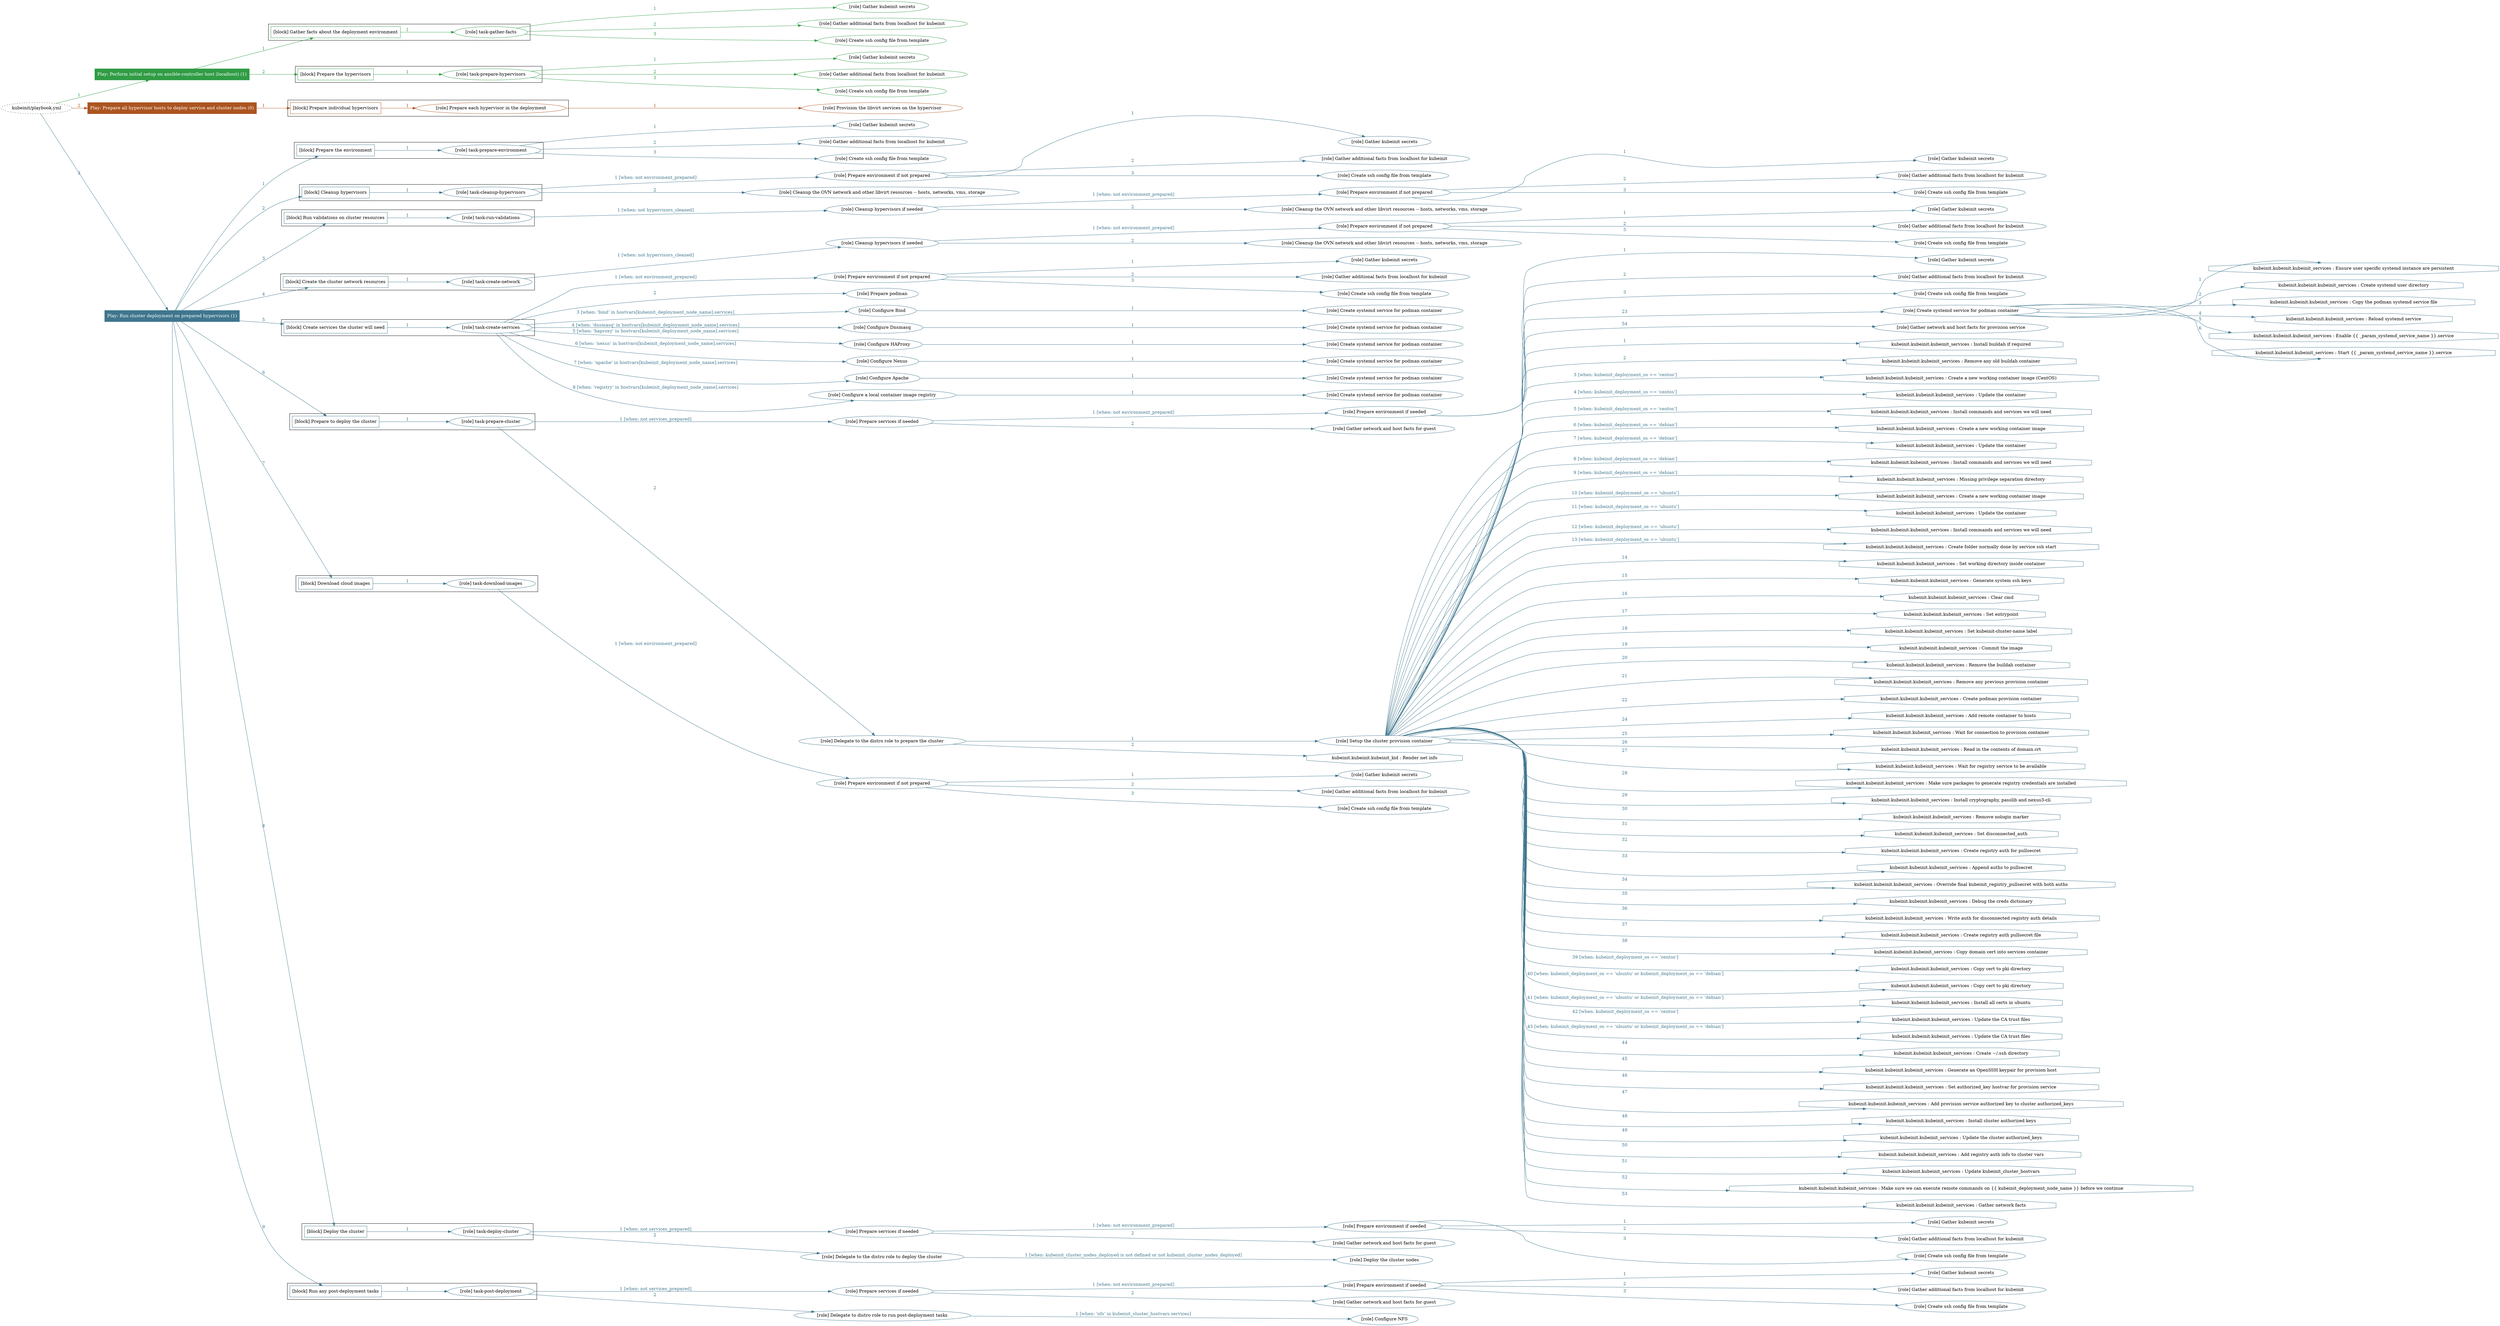digraph {
	graph [concentrate=true ordering=in rankdir=LR ratio=fill]
	edge [esep=5 sep=10]
	"kubeinit/playbook.yml" [URL="/home/runner/work/kubeinit/kubeinit/kubeinit/playbook.yml" id=playbook_b74de1d2 style=dotted]
	play_d8e90dc6 [label="Play: Perform initial setup on ansible-controller host (localhost) (1)" URL="/home/runner/work/kubeinit/kubeinit/kubeinit/playbook.yml" color="#309c45" fontcolor="#ffffff" id=play_d8e90dc6 shape=box style=filled tooltip=localhost]
	"kubeinit/playbook.yml" -> play_d8e90dc6 [label="1 " color="#309c45" fontcolor="#309c45" id=edge_09e8cfa5 labeltooltip="1 " tooltip="1 "]
	subgraph "Gather kubeinit secrets" {
		role_b178a12d [label="[role] Gather kubeinit secrets" URL="/home/runner/.ansible/collections/ansible_collections/kubeinit/kubeinit/roles/kubeinit_prepare/tasks/gather_kubeinit_facts.yml" color="#309c45" id=role_b178a12d tooltip="Gather kubeinit secrets"]
	}
	subgraph "Gather additional facts from localhost for kubeinit" {
		role_890438b8 [label="[role] Gather additional facts from localhost for kubeinit" URL="/home/runner/.ansible/collections/ansible_collections/kubeinit/kubeinit/roles/kubeinit_prepare/tasks/gather_kubeinit_facts.yml" color="#309c45" id=role_890438b8 tooltip="Gather additional facts from localhost for kubeinit"]
	}
	subgraph "Create ssh config file from template" {
		role_40391f66 [label="[role] Create ssh config file from template" URL="/home/runner/.ansible/collections/ansible_collections/kubeinit/kubeinit/roles/kubeinit_prepare/tasks/gather_kubeinit_facts.yml" color="#309c45" id=role_40391f66 tooltip="Create ssh config file from template"]
	}
	subgraph "task-gather-facts" {
		role_1b168cb7 [label="[role] task-gather-facts" URL="/home/runner/work/kubeinit/kubeinit/kubeinit/playbook.yml" color="#309c45" id=role_1b168cb7 tooltip="task-gather-facts"]
		role_1b168cb7 -> role_b178a12d [label="1 " color="#309c45" fontcolor="#309c45" id=edge_249f0867 labeltooltip="1 " tooltip="1 "]
		role_1b168cb7 -> role_890438b8 [label="2 " color="#309c45" fontcolor="#309c45" id=edge_031e579c labeltooltip="2 " tooltip="2 "]
		role_1b168cb7 -> role_40391f66 [label="3 " color="#309c45" fontcolor="#309c45" id=edge_7a950ad3 labeltooltip="3 " tooltip="3 "]
	}
	subgraph "Gather kubeinit secrets" {
		role_0b528e1d [label="[role] Gather kubeinit secrets" URL="/home/runner/.ansible/collections/ansible_collections/kubeinit/kubeinit/roles/kubeinit_prepare/tasks/gather_kubeinit_facts.yml" color="#309c45" id=role_0b528e1d tooltip="Gather kubeinit secrets"]
	}
	subgraph "Gather additional facts from localhost for kubeinit" {
		role_3cd1d19c [label="[role] Gather additional facts from localhost for kubeinit" URL="/home/runner/.ansible/collections/ansible_collections/kubeinit/kubeinit/roles/kubeinit_prepare/tasks/gather_kubeinit_facts.yml" color="#309c45" id=role_3cd1d19c tooltip="Gather additional facts from localhost for kubeinit"]
	}
	subgraph "Create ssh config file from template" {
		role_7a2ab57e [label="[role] Create ssh config file from template" URL="/home/runner/.ansible/collections/ansible_collections/kubeinit/kubeinit/roles/kubeinit_prepare/tasks/gather_kubeinit_facts.yml" color="#309c45" id=role_7a2ab57e tooltip="Create ssh config file from template"]
	}
	subgraph "task-prepare-hypervisors" {
		role_cfbe3c5a [label="[role] task-prepare-hypervisors" URL="/home/runner/work/kubeinit/kubeinit/kubeinit/playbook.yml" color="#309c45" id=role_cfbe3c5a tooltip="task-prepare-hypervisors"]
		role_cfbe3c5a -> role_0b528e1d [label="1 " color="#309c45" fontcolor="#309c45" id=edge_b5d877eb labeltooltip="1 " tooltip="1 "]
		role_cfbe3c5a -> role_3cd1d19c [label="2 " color="#309c45" fontcolor="#309c45" id=edge_c07e6082 labeltooltip="2 " tooltip="2 "]
		role_cfbe3c5a -> role_7a2ab57e [label="3 " color="#309c45" fontcolor="#309c45" id=edge_81a81978 labeltooltip="3 " tooltip="3 "]
	}
	subgraph "Play: Perform initial setup on ansible-controller host (localhost) (1)" {
		play_d8e90dc6 -> block_03666044 [label=1 color="#309c45" fontcolor="#309c45" id=edge_14f50b55 labeltooltip=1 tooltip=1]
		subgraph cluster_block_03666044 {
			block_03666044 [label="[block] Gather facts about the deployment environment" URL="/home/runner/work/kubeinit/kubeinit/kubeinit/playbook.yml" color="#309c45" id=block_03666044 labeltooltip="Gather facts about the deployment environment" shape=box tooltip="Gather facts about the deployment environment"]
			block_03666044 -> role_1b168cb7 [label="1 " color="#309c45" fontcolor="#309c45" id=edge_652205e0 labeltooltip="1 " tooltip="1 "]
		}
		play_d8e90dc6 -> block_5d4bee16 [label=2 color="#309c45" fontcolor="#309c45" id=edge_4e567421 labeltooltip=2 tooltip=2]
		subgraph cluster_block_5d4bee16 {
			block_5d4bee16 [label="[block] Prepare the hypervisors" URL="/home/runner/work/kubeinit/kubeinit/kubeinit/playbook.yml" color="#309c45" id=block_5d4bee16 labeltooltip="Prepare the hypervisors" shape=box tooltip="Prepare the hypervisors"]
			block_5d4bee16 -> role_cfbe3c5a [label="1 " color="#309c45" fontcolor="#309c45" id=edge_2c07b450 labeltooltip="1 " tooltip="1 "]
		}
	}
	play_afdcda0b [label="Play: Prepare all hypervisor hosts to deploy service and cluster nodes (0)" URL="/home/runner/work/kubeinit/kubeinit/kubeinit/playbook.yml" color="#ac5420" fontcolor="#ffffff" id=play_afdcda0b shape=box style=filled tooltip="Play: Prepare all hypervisor hosts to deploy service and cluster nodes (0)"]
	"kubeinit/playbook.yml" -> play_afdcda0b [label="2 " color="#ac5420" fontcolor="#ac5420" id=edge_e21d90ad labeltooltip="2 " tooltip="2 "]
	subgraph "Provision the libvirt services on the hypervisor" {
		role_66165e81 [label="[role] Provision the libvirt services on the hypervisor" URL="/home/runner/.ansible/collections/ansible_collections/kubeinit/kubeinit/roles/kubeinit_prepare/tasks/prepare_hypervisor.yml" color="#ac5420" id=role_66165e81 tooltip="Provision the libvirt services on the hypervisor"]
	}
	subgraph "Prepare each hypervisor in the deployment" {
		role_0092633f [label="[role] Prepare each hypervisor in the deployment" URL="/home/runner/work/kubeinit/kubeinit/kubeinit/playbook.yml" color="#ac5420" id=role_0092633f tooltip="Prepare each hypervisor in the deployment"]
		role_0092633f -> role_66165e81 [label="1 " color="#ac5420" fontcolor="#ac5420" id=edge_194010a9 labeltooltip="1 " tooltip="1 "]
	}
	subgraph "Play: Prepare all hypervisor hosts to deploy service and cluster nodes (0)" {
		play_afdcda0b -> block_8ca744db [label=1 color="#ac5420" fontcolor="#ac5420" id=edge_f0cd365b labeltooltip=1 tooltip=1]
		subgraph cluster_block_8ca744db {
			block_8ca744db [label="[block] Prepare individual hypervisors" URL="/home/runner/work/kubeinit/kubeinit/kubeinit/playbook.yml" color="#ac5420" id=block_8ca744db labeltooltip="Prepare individual hypervisors" shape=box tooltip="Prepare individual hypervisors"]
			block_8ca744db -> role_0092633f [label="1 " color="#ac5420" fontcolor="#ac5420" id=edge_04e60dc4 labeltooltip="1 " tooltip="1 "]
		}
	}
	play_259773a0 [label="Play: Run cluster deployment on prepared hypervisors (1)" URL="/home/runner/work/kubeinit/kubeinit/kubeinit/playbook.yml" color="#3f768d" fontcolor="#ffffff" id=play_259773a0 shape=box style=filled tooltip=localhost]
	"kubeinit/playbook.yml" -> play_259773a0 [label="3 " color="#3f768d" fontcolor="#3f768d" id=edge_65c2b27c labeltooltip="3 " tooltip="3 "]
	subgraph "Gather kubeinit secrets" {
		role_702a1a28 [label="[role] Gather kubeinit secrets" URL="/home/runner/.ansible/collections/ansible_collections/kubeinit/kubeinit/roles/kubeinit_prepare/tasks/gather_kubeinit_facts.yml" color="#3f768d" id=role_702a1a28 tooltip="Gather kubeinit secrets"]
	}
	subgraph "Gather additional facts from localhost for kubeinit" {
		role_fbee631d [label="[role] Gather additional facts from localhost for kubeinit" URL="/home/runner/.ansible/collections/ansible_collections/kubeinit/kubeinit/roles/kubeinit_prepare/tasks/gather_kubeinit_facts.yml" color="#3f768d" id=role_fbee631d tooltip="Gather additional facts from localhost for kubeinit"]
	}
	subgraph "Create ssh config file from template" {
		role_56a2bf85 [label="[role] Create ssh config file from template" URL="/home/runner/.ansible/collections/ansible_collections/kubeinit/kubeinit/roles/kubeinit_prepare/tasks/gather_kubeinit_facts.yml" color="#3f768d" id=role_56a2bf85 tooltip="Create ssh config file from template"]
	}
	subgraph "task-prepare-environment" {
		role_47afc64e [label="[role] task-prepare-environment" URL="/home/runner/work/kubeinit/kubeinit/kubeinit/playbook.yml" color="#3f768d" id=role_47afc64e tooltip="task-prepare-environment"]
		role_47afc64e -> role_702a1a28 [label="1 " color="#3f768d" fontcolor="#3f768d" id=edge_df39e3b8 labeltooltip="1 " tooltip="1 "]
		role_47afc64e -> role_fbee631d [label="2 " color="#3f768d" fontcolor="#3f768d" id=edge_33f73e7d labeltooltip="2 " tooltip="2 "]
		role_47afc64e -> role_56a2bf85 [label="3 " color="#3f768d" fontcolor="#3f768d" id=edge_86176d53 labeltooltip="3 " tooltip="3 "]
	}
	subgraph "Gather kubeinit secrets" {
		role_aafac1aa [label="[role] Gather kubeinit secrets" URL="/home/runner/.ansible/collections/ansible_collections/kubeinit/kubeinit/roles/kubeinit_prepare/tasks/gather_kubeinit_facts.yml" color="#3f768d" id=role_aafac1aa tooltip="Gather kubeinit secrets"]
	}
	subgraph "Gather additional facts from localhost for kubeinit" {
		role_bcfa1661 [label="[role] Gather additional facts from localhost for kubeinit" URL="/home/runner/.ansible/collections/ansible_collections/kubeinit/kubeinit/roles/kubeinit_prepare/tasks/gather_kubeinit_facts.yml" color="#3f768d" id=role_bcfa1661 tooltip="Gather additional facts from localhost for kubeinit"]
	}
	subgraph "Create ssh config file from template" {
		role_98ec1cbc [label="[role] Create ssh config file from template" URL="/home/runner/.ansible/collections/ansible_collections/kubeinit/kubeinit/roles/kubeinit_prepare/tasks/gather_kubeinit_facts.yml" color="#3f768d" id=role_98ec1cbc tooltip="Create ssh config file from template"]
	}
	subgraph "Prepare environment if not prepared" {
		role_e246f7a2 [label="[role] Prepare environment if not prepared" URL="/home/runner/.ansible/collections/ansible_collections/kubeinit/kubeinit/roles/kubeinit_prepare/tasks/cleanup_hypervisors.yml" color="#3f768d" id=role_e246f7a2 tooltip="Prepare environment if not prepared"]
		role_e246f7a2 -> role_aafac1aa [label="1 " color="#3f768d" fontcolor="#3f768d" id=edge_cc4eeb37 labeltooltip="1 " tooltip="1 "]
		role_e246f7a2 -> role_bcfa1661 [label="2 " color="#3f768d" fontcolor="#3f768d" id=edge_18e7513b labeltooltip="2 " tooltip="2 "]
		role_e246f7a2 -> role_98ec1cbc [label="3 " color="#3f768d" fontcolor="#3f768d" id=edge_b3b1f5d3 labeltooltip="3 " tooltip="3 "]
	}
	subgraph "Cleanup the OVN network and other libvirt resources -- hosts, networks, vms, storage" {
		role_a78bccc3 [label="[role] Cleanup the OVN network and other libvirt resources -- hosts, networks, vms, storage" URL="/home/runner/.ansible/collections/ansible_collections/kubeinit/kubeinit/roles/kubeinit_prepare/tasks/cleanup_hypervisors.yml" color="#3f768d" id=role_a78bccc3 tooltip="Cleanup the OVN network and other libvirt resources -- hosts, networks, vms, storage"]
	}
	subgraph "task-cleanup-hypervisors" {
		role_0bf730a2 [label="[role] task-cleanup-hypervisors" URL="/home/runner/work/kubeinit/kubeinit/kubeinit/playbook.yml" color="#3f768d" id=role_0bf730a2 tooltip="task-cleanup-hypervisors"]
		role_0bf730a2 -> role_e246f7a2 [label="1 [when: not environment_prepared]" color="#3f768d" fontcolor="#3f768d" id=edge_471ffe12 labeltooltip="1 [when: not environment_prepared]" tooltip="1 [when: not environment_prepared]"]
		role_0bf730a2 -> role_a78bccc3 [label="2 " color="#3f768d" fontcolor="#3f768d" id=edge_0e08b8b3 labeltooltip="2 " tooltip="2 "]
	}
	subgraph "Gather kubeinit secrets" {
		role_ca2c54ca [label="[role] Gather kubeinit secrets" URL="/home/runner/.ansible/collections/ansible_collections/kubeinit/kubeinit/roles/kubeinit_prepare/tasks/gather_kubeinit_facts.yml" color="#3f768d" id=role_ca2c54ca tooltip="Gather kubeinit secrets"]
	}
	subgraph "Gather additional facts from localhost for kubeinit" {
		role_3e588f7c [label="[role] Gather additional facts from localhost for kubeinit" URL="/home/runner/.ansible/collections/ansible_collections/kubeinit/kubeinit/roles/kubeinit_prepare/tasks/gather_kubeinit_facts.yml" color="#3f768d" id=role_3e588f7c tooltip="Gather additional facts from localhost for kubeinit"]
	}
	subgraph "Create ssh config file from template" {
		role_8292afa5 [label="[role] Create ssh config file from template" URL="/home/runner/.ansible/collections/ansible_collections/kubeinit/kubeinit/roles/kubeinit_prepare/tasks/gather_kubeinit_facts.yml" color="#3f768d" id=role_8292afa5 tooltip="Create ssh config file from template"]
	}
	subgraph "Prepare environment if not prepared" {
		role_378911c4 [label="[role] Prepare environment if not prepared" URL="/home/runner/.ansible/collections/ansible_collections/kubeinit/kubeinit/roles/kubeinit_prepare/tasks/cleanup_hypervisors.yml" color="#3f768d" id=role_378911c4 tooltip="Prepare environment if not prepared"]
		role_378911c4 -> role_ca2c54ca [label="1 " color="#3f768d" fontcolor="#3f768d" id=edge_1014fcae labeltooltip="1 " tooltip="1 "]
		role_378911c4 -> role_3e588f7c [label="2 " color="#3f768d" fontcolor="#3f768d" id=edge_aaa9de11 labeltooltip="2 " tooltip="2 "]
		role_378911c4 -> role_8292afa5 [label="3 " color="#3f768d" fontcolor="#3f768d" id=edge_3e038d46 labeltooltip="3 " tooltip="3 "]
	}
	subgraph "Cleanup the OVN network and other libvirt resources -- hosts, networks, vms, storage" {
		role_a167e694 [label="[role] Cleanup the OVN network and other libvirt resources -- hosts, networks, vms, storage" URL="/home/runner/.ansible/collections/ansible_collections/kubeinit/kubeinit/roles/kubeinit_prepare/tasks/cleanup_hypervisors.yml" color="#3f768d" id=role_a167e694 tooltip="Cleanup the OVN network and other libvirt resources -- hosts, networks, vms, storage"]
	}
	subgraph "Cleanup hypervisors if needed" {
		role_2ce52d41 [label="[role] Cleanup hypervisors if needed" URL="/home/runner/.ansible/collections/ansible_collections/kubeinit/kubeinit/roles/kubeinit_validations/tasks/main.yml" color="#3f768d" id=role_2ce52d41 tooltip="Cleanup hypervisors if needed"]
		role_2ce52d41 -> role_378911c4 [label="1 [when: not environment_prepared]" color="#3f768d" fontcolor="#3f768d" id=edge_0152da4e labeltooltip="1 [when: not environment_prepared]" tooltip="1 [when: not environment_prepared]"]
		role_2ce52d41 -> role_a167e694 [label="2 " color="#3f768d" fontcolor="#3f768d" id=edge_2c6a1dae labeltooltip="2 " tooltip="2 "]
	}
	subgraph "task-run-validations" {
		role_80a3122b [label="[role] task-run-validations" URL="/home/runner/work/kubeinit/kubeinit/kubeinit/playbook.yml" color="#3f768d" id=role_80a3122b tooltip="task-run-validations"]
		role_80a3122b -> role_2ce52d41 [label="1 [when: not hypervisors_cleaned]" color="#3f768d" fontcolor="#3f768d" id=edge_340250f4 labeltooltip="1 [when: not hypervisors_cleaned]" tooltip="1 [when: not hypervisors_cleaned]"]
	}
	subgraph "Gather kubeinit secrets" {
		role_9c5d23a1 [label="[role] Gather kubeinit secrets" URL="/home/runner/.ansible/collections/ansible_collections/kubeinit/kubeinit/roles/kubeinit_prepare/tasks/gather_kubeinit_facts.yml" color="#3f768d" id=role_9c5d23a1 tooltip="Gather kubeinit secrets"]
	}
	subgraph "Gather additional facts from localhost for kubeinit" {
		role_ad430469 [label="[role] Gather additional facts from localhost for kubeinit" URL="/home/runner/.ansible/collections/ansible_collections/kubeinit/kubeinit/roles/kubeinit_prepare/tasks/gather_kubeinit_facts.yml" color="#3f768d" id=role_ad430469 tooltip="Gather additional facts from localhost for kubeinit"]
	}
	subgraph "Create ssh config file from template" {
		role_c8cc0c65 [label="[role] Create ssh config file from template" URL="/home/runner/.ansible/collections/ansible_collections/kubeinit/kubeinit/roles/kubeinit_prepare/tasks/gather_kubeinit_facts.yml" color="#3f768d" id=role_c8cc0c65 tooltip="Create ssh config file from template"]
	}
	subgraph "Prepare environment if not prepared" {
		role_1de25358 [label="[role] Prepare environment if not prepared" URL="/home/runner/.ansible/collections/ansible_collections/kubeinit/kubeinit/roles/kubeinit_prepare/tasks/cleanup_hypervisors.yml" color="#3f768d" id=role_1de25358 tooltip="Prepare environment if not prepared"]
		role_1de25358 -> role_9c5d23a1 [label="1 " color="#3f768d" fontcolor="#3f768d" id=edge_c326b426 labeltooltip="1 " tooltip="1 "]
		role_1de25358 -> role_ad430469 [label="2 " color="#3f768d" fontcolor="#3f768d" id=edge_e605d2d8 labeltooltip="2 " tooltip="2 "]
		role_1de25358 -> role_c8cc0c65 [label="3 " color="#3f768d" fontcolor="#3f768d" id=edge_7ea87af7 labeltooltip="3 " tooltip="3 "]
	}
	subgraph "Cleanup the OVN network and other libvirt resources -- hosts, networks, vms, storage" {
		role_ea83ce43 [label="[role] Cleanup the OVN network and other libvirt resources -- hosts, networks, vms, storage" URL="/home/runner/.ansible/collections/ansible_collections/kubeinit/kubeinit/roles/kubeinit_prepare/tasks/cleanup_hypervisors.yml" color="#3f768d" id=role_ea83ce43 tooltip="Cleanup the OVN network and other libvirt resources -- hosts, networks, vms, storage"]
	}
	subgraph "Cleanup hypervisors if needed" {
		role_ef49dca1 [label="[role] Cleanup hypervisors if needed" URL="/home/runner/.ansible/collections/ansible_collections/kubeinit/kubeinit/roles/kubeinit_libvirt/tasks/create_network.yml" color="#3f768d" id=role_ef49dca1 tooltip="Cleanup hypervisors if needed"]
		role_ef49dca1 -> role_1de25358 [label="1 [when: not environment_prepared]" color="#3f768d" fontcolor="#3f768d" id=edge_4153cf4e labeltooltip="1 [when: not environment_prepared]" tooltip="1 [when: not environment_prepared]"]
		role_ef49dca1 -> role_ea83ce43 [label="2 " color="#3f768d" fontcolor="#3f768d" id=edge_c30daa46 labeltooltip="2 " tooltip="2 "]
	}
	subgraph "task-create-network" {
		role_3b362ff0 [label="[role] task-create-network" URL="/home/runner/work/kubeinit/kubeinit/kubeinit/playbook.yml" color="#3f768d" id=role_3b362ff0 tooltip="task-create-network"]
		role_3b362ff0 -> role_ef49dca1 [label="1 [when: not hypervisors_cleaned]" color="#3f768d" fontcolor="#3f768d" id=edge_aae9d224 labeltooltip="1 [when: not hypervisors_cleaned]" tooltip="1 [when: not hypervisors_cleaned]"]
	}
	subgraph "Gather kubeinit secrets" {
		role_8db0c685 [label="[role] Gather kubeinit secrets" URL="/home/runner/.ansible/collections/ansible_collections/kubeinit/kubeinit/roles/kubeinit_prepare/tasks/gather_kubeinit_facts.yml" color="#3f768d" id=role_8db0c685 tooltip="Gather kubeinit secrets"]
	}
	subgraph "Gather additional facts from localhost for kubeinit" {
		role_695ebc92 [label="[role] Gather additional facts from localhost for kubeinit" URL="/home/runner/.ansible/collections/ansible_collections/kubeinit/kubeinit/roles/kubeinit_prepare/tasks/gather_kubeinit_facts.yml" color="#3f768d" id=role_695ebc92 tooltip="Gather additional facts from localhost for kubeinit"]
	}
	subgraph "Create ssh config file from template" {
		role_4e189fca [label="[role] Create ssh config file from template" URL="/home/runner/.ansible/collections/ansible_collections/kubeinit/kubeinit/roles/kubeinit_prepare/tasks/gather_kubeinit_facts.yml" color="#3f768d" id=role_4e189fca tooltip="Create ssh config file from template"]
	}
	subgraph "Prepare environment if not prepared" {
		role_59dd7fd3 [label="[role] Prepare environment if not prepared" URL="/home/runner/.ansible/collections/ansible_collections/kubeinit/kubeinit/roles/kubeinit_services/tasks/main.yml" color="#3f768d" id=role_59dd7fd3 tooltip="Prepare environment if not prepared"]
		role_59dd7fd3 -> role_8db0c685 [label="1 " color="#3f768d" fontcolor="#3f768d" id=edge_a5d883a8 labeltooltip="1 " tooltip="1 "]
		role_59dd7fd3 -> role_695ebc92 [label="2 " color="#3f768d" fontcolor="#3f768d" id=edge_e96f5f34 labeltooltip="2 " tooltip="2 "]
		role_59dd7fd3 -> role_4e189fca [label="3 " color="#3f768d" fontcolor="#3f768d" id=edge_3e8c281c labeltooltip="3 " tooltip="3 "]
	}
	subgraph "Prepare podman" {
		role_a25dc841 [label="[role] Prepare podman" URL="/home/runner/.ansible/collections/ansible_collections/kubeinit/kubeinit/roles/kubeinit_services/tasks/00_create_service_pod.yml" color="#3f768d" id=role_a25dc841 tooltip="Prepare podman"]
	}
	subgraph "Create systemd service for podman container" {
		role_f235c97b [label="[role] Create systemd service for podman container" URL="/home/runner/.ansible/collections/ansible_collections/kubeinit/kubeinit/roles/kubeinit_bind/tasks/main.yml" color="#3f768d" id=role_f235c97b tooltip="Create systemd service for podman container"]
	}
	subgraph "Configure Bind" {
		role_abe17d69 [label="[role] Configure Bind" URL="/home/runner/.ansible/collections/ansible_collections/kubeinit/kubeinit/roles/kubeinit_services/tasks/start_services_containers.yml" color="#3f768d" id=role_abe17d69 tooltip="Configure Bind"]
		role_abe17d69 -> role_f235c97b [label="1 " color="#3f768d" fontcolor="#3f768d" id=edge_9a4e047b labeltooltip="1 " tooltip="1 "]
	}
	subgraph "Create systemd service for podman container" {
		role_7884f747 [label="[role] Create systemd service for podman container" URL="/home/runner/.ansible/collections/ansible_collections/kubeinit/kubeinit/roles/kubeinit_dnsmasq/tasks/main.yml" color="#3f768d" id=role_7884f747 tooltip="Create systemd service for podman container"]
	}
	subgraph "Configure Dnsmasq" {
		role_4f5dd289 [label="[role] Configure Dnsmasq" URL="/home/runner/.ansible/collections/ansible_collections/kubeinit/kubeinit/roles/kubeinit_services/tasks/start_services_containers.yml" color="#3f768d" id=role_4f5dd289 tooltip="Configure Dnsmasq"]
		role_4f5dd289 -> role_7884f747 [label="1 " color="#3f768d" fontcolor="#3f768d" id=edge_04554529 labeltooltip="1 " tooltip="1 "]
	}
	subgraph "Create systemd service for podman container" {
		role_f738a6af [label="[role] Create systemd service for podman container" URL="/home/runner/.ansible/collections/ansible_collections/kubeinit/kubeinit/roles/kubeinit_haproxy/tasks/main.yml" color="#3f768d" id=role_f738a6af tooltip="Create systemd service for podman container"]
	}
	subgraph "Configure HAProxy" {
		role_745e6370 [label="[role] Configure HAProxy" URL="/home/runner/.ansible/collections/ansible_collections/kubeinit/kubeinit/roles/kubeinit_services/tasks/start_services_containers.yml" color="#3f768d" id=role_745e6370 tooltip="Configure HAProxy"]
		role_745e6370 -> role_f738a6af [label="1 " color="#3f768d" fontcolor="#3f768d" id=edge_b3efb47d labeltooltip="1 " tooltip="1 "]
	}
	subgraph "Create systemd service for podman container" {
		role_469a4b52 [label="[role] Create systemd service for podman container" URL="/home/runner/.ansible/collections/ansible_collections/kubeinit/kubeinit/roles/kubeinit_nexus/tasks/main.yml" color="#3f768d" id=role_469a4b52 tooltip="Create systemd service for podman container"]
	}
	subgraph "Configure Nexus" {
		role_073d52c8 [label="[role] Configure Nexus" URL="/home/runner/.ansible/collections/ansible_collections/kubeinit/kubeinit/roles/kubeinit_services/tasks/start_services_containers.yml" color="#3f768d" id=role_073d52c8 tooltip="Configure Nexus"]
		role_073d52c8 -> role_469a4b52 [label="1 " color="#3f768d" fontcolor="#3f768d" id=edge_74284dff labeltooltip="1 " tooltip="1 "]
	}
	subgraph "Create systemd service for podman container" {
		role_3457847d [label="[role] Create systemd service for podman container" URL="/home/runner/.ansible/collections/ansible_collections/kubeinit/kubeinit/roles/kubeinit_apache/tasks/main.yml" color="#3f768d" id=role_3457847d tooltip="Create systemd service for podman container"]
	}
	subgraph "Configure Apache" {
		role_d92348b1 [label="[role] Configure Apache" URL="/home/runner/.ansible/collections/ansible_collections/kubeinit/kubeinit/roles/kubeinit_services/tasks/start_services_containers.yml" color="#3f768d" id=role_d92348b1 tooltip="Configure Apache"]
		role_d92348b1 -> role_3457847d [label="1 " color="#3f768d" fontcolor="#3f768d" id=edge_be1dc25e labeltooltip="1 " tooltip="1 "]
	}
	subgraph "Create systemd service for podman container" {
		role_7de804a7 [label="[role] Create systemd service for podman container" URL="/home/runner/.ansible/collections/ansible_collections/kubeinit/kubeinit/roles/kubeinit_registry/tasks/main.yml" color="#3f768d" id=role_7de804a7 tooltip="Create systemd service for podman container"]
	}
	subgraph "Configure a local container image registry" {
		role_7eb4606a [label="[role] Configure a local container image registry" URL="/home/runner/.ansible/collections/ansible_collections/kubeinit/kubeinit/roles/kubeinit_services/tasks/start_services_containers.yml" color="#3f768d" id=role_7eb4606a tooltip="Configure a local container image registry"]
		role_7eb4606a -> role_7de804a7 [label="1 " color="#3f768d" fontcolor="#3f768d" id=edge_3fc8b177 labeltooltip="1 " tooltip="1 "]
	}
	subgraph "task-create-services" {
		role_b4a0628a [label="[role] task-create-services" URL="/home/runner/work/kubeinit/kubeinit/kubeinit/playbook.yml" color="#3f768d" id=role_b4a0628a tooltip="task-create-services"]
		role_b4a0628a -> role_59dd7fd3 [label="1 [when: not environment_prepared]" color="#3f768d" fontcolor="#3f768d" id=edge_9e3de9cc labeltooltip="1 [when: not environment_prepared]" tooltip="1 [when: not environment_prepared]"]
		role_b4a0628a -> role_a25dc841 [label="2 " color="#3f768d" fontcolor="#3f768d" id=edge_ff8c48b1 labeltooltip="2 " tooltip="2 "]
		role_b4a0628a -> role_abe17d69 [label="3 [when: 'bind' in hostvars[kubeinit_deployment_node_name].services]" color="#3f768d" fontcolor="#3f768d" id=edge_8fdb1533 labeltooltip="3 [when: 'bind' in hostvars[kubeinit_deployment_node_name].services]" tooltip="3 [when: 'bind' in hostvars[kubeinit_deployment_node_name].services]"]
		role_b4a0628a -> role_4f5dd289 [label="4 [when: 'dnsmasq' in hostvars[kubeinit_deployment_node_name].services]" color="#3f768d" fontcolor="#3f768d" id=edge_09fe793e labeltooltip="4 [when: 'dnsmasq' in hostvars[kubeinit_deployment_node_name].services]" tooltip="4 [when: 'dnsmasq' in hostvars[kubeinit_deployment_node_name].services]"]
		role_b4a0628a -> role_745e6370 [label="5 [when: 'haproxy' in hostvars[kubeinit_deployment_node_name].services]" color="#3f768d" fontcolor="#3f768d" id=edge_4efc346f labeltooltip="5 [when: 'haproxy' in hostvars[kubeinit_deployment_node_name].services]" tooltip="5 [when: 'haproxy' in hostvars[kubeinit_deployment_node_name].services]"]
		role_b4a0628a -> role_073d52c8 [label="6 [when: 'nexus' in hostvars[kubeinit_deployment_node_name].services]" color="#3f768d" fontcolor="#3f768d" id=edge_eb062782 labeltooltip="6 [when: 'nexus' in hostvars[kubeinit_deployment_node_name].services]" tooltip="6 [when: 'nexus' in hostvars[kubeinit_deployment_node_name].services]"]
		role_b4a0628a -> role_d92348b1 [label="7 [when: 'apache' in hostvars[kubeinit_deployment_node_name].services]" color="#3f768d" fontcolor="#3f768d" id=edge_8517a39f labeltooltip="7 [when: 'apache' in hostvars[kubeinit_deployment_node_name].services]" tooltip="7 [when: 'apache' in hostvars[kubeinit_deployment_node_name].services]"]
		role_b4a0628a -> role_7eb4606a [label="8 [when: 'registry' in hostvars[kubeinit_deployment_node_name].services]" color="#3f768d" fontcolor="#3f768d" id=edge_77d7c9dd labeltooltip="8 [when: 'registry' in hostvars[kubeinit_deployment_node_name].services]" tooltip="8 [when: 'registry' in hostvars[kubeinit_deployment_node_name].services]"]
	}
	subgraph "Gather kubeinit secrets" {
		role_7029a9d9 [label="[role] Gather kubeinit secrets" URL="/home/runner/.ansible/collections/ansible_collections/kubeinit/kubeinit/roles/kubeinit_prepare/tasks/gather_kubeinit_facts.yml" color="#3f768d" id=role_7029a9d9 tooltip="Gather kubeinit secrets"]
	}
	subgraph "Gather additional facts from localhost for kubeinit" {
		role_688fba05 [label="[role] Gather additional facts from localhost for kubeinit" URL="/home/runner/.ansible/collections/ansible_collections/kubeinit/kubeinit/roles/kubeinit_prepare/tasks/gather_kubeinit_facts.yml" color="#3f768d" id=role_688fba05 tooltip="Gather additional facts from localhost for kubeinit"]
	}
	subgraph "Create ssh config file from template" {
		role_ebac276e [label="[role] Create ssh config file from template" URL="/home/runner/.ansible/collections/ansible_collections/kubeinit/kubeinit/roles/kubeinit_prepare/tasks/gather_kubeinit_facts.yml" color="#3f768d" id=role_ebac276e tooltip="Create ssh config file from template"]
	}
	subgraph "Prepare environment if needed" {
		role_d87d4b77 [label="[role] Prepare environment if needed" URL="/home/runner/.ansible/collections/ansible_collections/kubeinit/kubeinit/roles/kubeinit_services/tasks/prepare_services.yml" color="#3f768d" id=role_d87d4b77 tooltip="Prepare environment if needed"]
		role_d87d4b77 -> role_7029a9d9 [label="1 " color="#3f768d" fontcolor="#3f768d" id=edge_a20f0018 labeltooltip="1 " tooltip="1 "]
		role_d87d4b77 -> role_688fba05 [label="2 " color="#3f768d" fontcolor="#3f768d" id=edge_b92297f7 labeltooltip="2 " tooltip="2 "]
		role_d87d4b77 -> role_ebac276e [label="3 " color="#3f768d" fontcolor="#3f768d" id=edge_1b0d1c22 labeltooltip="3 " tooltip="3 "]
	}
	subgraph "Gather network and host facts for guest" {
		role_e881ce1e [label="[role] Gather network and host facts for guest" URL="/home/runner/.ansible/collections/ansible_collections/kubeinit/kubeinit/roles/kubeinit_services/tasks/prepare_services.yml" color="#3f768d" id=role_e881ce1e tooltip="Gather network and host facts for guest"]
	}
	subgraph "Prepare services if needed" {
		role_ca4f64d3 [label="[role] Prepare services if needed" URL="/home/runner/.ansible/collections/ansible_collections/kubeinit/kubeinit/roles/kubeinit_prepare/tasks/prepare_cluster.yml" color="#3f768d" id=role_ca4f64d3 tooltip="Prepare services if needed"]
		role_ca4f64d3 -> role_d87d4b77 [label="1 [when: not environment_prepared]" color="#3f768d" fontcolor="#3f768d" id=edge_086a1c8f labeltooltip="1 [when: not environment_prepared]" tooltip="1 [when: not environment_prepared]"]
		role_ca4f64d3 -> role_e881ce1e [label="2 " color="#3f768d" fontcolor="#3f768d" id=edge_c2fdd418 labeltooltip="2 " tooltip="2 "]
	}
	subgraph "Create systemd service for podman container" {
		role_e9a53839 [label="[role] Create systemd service for podman container" URL="/home/runner/.ansible/collections/ansible_collections/kubeinit/kubeinit/roles/kubeinit_services/tasks/create_provision_container.yml" color="#3f768d" id=role_e9a53839 tooltip="Create systemd service for podman container"]
		task_4e8c5d9a [label="kubeinit.kubeinit.kubeinit_services : Ensure user specific systemd instance are persistent" URL="/home/runner/.ansible/collections/ansible_collections/kubeinit/kubeinit/roles/kubeinit_services/tasks/create_managed_service.yml" color="#3f768d" id=task_4e8c5d9a shape=octagon tooltip="kubeinit.kubeinit.kubeinit_services : Ensure user specific systemd instance are persistent"]
		role_e9a53839 -> task_4e8c5d9a [label="1 " color="#3f768d" fontcolor="#3f768d" id=edge_4440dd9b labeltooltip="1 " tooltip="1 "]
		task_3596e756 [label="kubeinit.kubeinit.kubeinit_services : Create systemd user directory" URL="/home/runner/.ansible/collections/ansible_collections/kubeinit/kubeinit/roles/kubeinit_services/tasks/create_managed_service.yml" color="#3f768d" id=task_3596e756 shape=octagon tooltip="kubeinit.kubeinit.kubeinit_services : Create systemd user directory"]
		role_e9a53839 -> task_3596e756 [label="2 " color="#3f768d" fontcolor="#3f768d" id=edge_76da4898 labeltooltip="2 " tooltip="2 "]
		task_64063c96 [label="kubeinit.kubeinit.kubeinit_services : Copy the podman systemd service file" URL="/home/runner/.ansible/collections/ansible_collections/kubeinit/kubeinit/roles/kubeinit_services/tasks/create_managed_service.yml" color="#3f768d" id=task_64063c96 shape=octagon tooltip="kubeinit.kubeinit.kubeinit_services : Copy the podman systemd service file"]
		role_e9a53839 -> task_64063c96 [label="3 " color="#3f768d" fontcolor="#3f768d" id=edge_62ef9a4f labeltooltip="3 " tooltip="3 "]
		task_65b4aa58 [label="kubeinit.kubeinit.kubeinit_services : Reload systemd service" URL="/home/runner/.ansible/collections/ansible_collections/kubeinit/kubeinit/roles/kubeinit_services/tasks/create_managed_service.yml" color="#3f768d" id=task_65b4aa58 shape=octagon tooltip="kubeinit.kubeinit.kubeinit_services : Reload systemd service"]
		role_e9a53839 -> task_65b4aa58 [label="4 " color="#3f768d" fontcolor="#3f768d" id=edge_59be3dd2 labeltooltip="4 " tooltip="4 "]
		task_e9f73970 [label="kubeinit.kubeinit.kubeinit_services : Enable {{ _param_systemd_service_name }}.service" URL="/home/runner/.ansible/collections/ansible_collections/kubeinit/kubeinit/roles/kubeinit_services/tasks/create_managed_service.yml" color="#3f768d" id=task_e9f73970 shape=octagon tooltip="kubeinit.kubeinit.kubeinit_services : Enable {{ _param_systemd_service_name }}.service"]
		role_e9a53839 -> task_e9f73970 [label="5 " color="#3f768d" fontcolor="#3f768d" id=edge_08ce3ec3 labeltooltip="5 " tooltip="5 "]
		task_8991fe4e [label="kubeinit.kubeinit.kubeinit_services : Start {{ _param_systemd_service_name }}.service" URL="/home/runner/.ansible/collections/ansible_collections/kubeinit/kubeinit/roles/kubeinit_services/tasks/create_managed_service.yml" color="#3f768d" id=task_8991fe4e shape=octagon tooltip="kubeinit.kubeinit.kubeinit_services : Start {{ _param_systemd_service_name }}.service"]
		role_e9a53839 -> task_8991fe4e [label="6 " color="#3f768d" fontcolor="#3f768d" id=edge_1eff509c labeltooltip="6 " tooltip="6 "]
	}
	subgraph "Gather network and host facts for provision service" {
		role_52d34fbb [label="[role] Gather network and host facts for provision service" URL="/home/runner/.ansible/collections/ansible_collections/kubeinit/kubeinit/roles/kubeinit_services/tasks/create_provision_container.yml" color="#3f768d" id=role_52d34fbb tooltip="Gather network and host facts for provision service"]
	}
	subgraph "Setup the cluster provision container" {
		role_8412b7ee [label="[role] Setup the cluster provision container" URL="/home/runner/.ansible/collections/ansible_collections/kubeinit/kubeinit/roles/kubeinit_kid/tasks/prepare_cluster.yml" color="#3f768d" id=role_8412b7ee tooltip="Setup the cluster provision container"]
		task_9f40f46e [label="kubeinit.kubeinit.kubeinit_services : Install buildah if required" URL="/home/runner/.ansible/collections/ansible_collections/kubeinit/kubeinit/roles/kubeinit_services/tasks/create_provision_container.yml" color="#3f768d" id=task_9f40f46e shape=octagon tooltip="kubeinit.kubeinit.kubeinit_services : Install buildah if required"]
		role_8412b7ee -> task_9f40f46e [label="1 " color="#3f768d" fontcolor="#3f768d" id=edge_379a238f labeltooltip="1 " tooltip="1 "]
		task_2c697ef0 [label="kubeinit.kubeinit.kubeinit_services : Remove any old buildah container" URL="/home/runner/.ansible/collections/ansible_collections/kubeinit/kubeinit/roles/kubeinit_services/tasks/create_provision_container.yml" color="#3f768d" id=task_2c697ef0 shape=octagon tooltip="kubeinit.kubeinit.kubeinit_services : Remove any old buildah container"]
		role_8412b7ee -> task_2c697ef0 [label="2 " color="#3f768d" fontcolor="#3f768d" id=edge_8d146bd6 labeltooltip="2 " tooltip="2 "]
		task_47fd21d9 [label="kubeinit.kubeinit.kubeinit_services : Create a new working container image (CentOS)" URL="/home/runner/.ansible/collections/ansible_collections/kubeinit/kubeinit/roles/kubeinit_services/tasks/create_provision_container.yml" color="#3f768d" id=task_47fd21d9 shape=octagon tooltip="kubeinit.kubeinit.kubeinit_services : Create a new working container image (CentOS)"]
		role_8412b7ee -> task_47fd21d9 [label="3 [when: kubeinit_deployment_os == 'centos']" color="#3f768d" fontcolor="#3f768d" id=edge_05ef1239 labeltooltip="3 [when: kubeinit_deployment_os == 'centos']" tooltip="3 [when: kubeinit_deployment_os == 'centos']"]
		task_300844eb [label="kubeinit.kubeinit.kubeinit_services : Update the container" URL="/home/runner/.ansible/collections/ansible_collections/kubeinit/kubeinit/roles/kubeinit_services/tasks/create_provision_container.yml" color="#3f768d" id=task_300844eb shape=octagon tooltip="kubeinit.kubeinit.kubeinit_services : Update the container"]
		role_8412b7ee -> task_300844eb [label="4 [when: kubeinit_deployment_os == 'centos']" color="#3f768d" fontcolor="#3f768d" id=edge_f86a1317 labeltooltip="4 [when: kubeinit_deployment_os == 'centos']" tooltip="4 [when: kubeinit_deployment_os == 'centos']"]
		task_285965dd [label="kubeinit.kubeinit.kubeinit_services : Install commands and services we will need" URL="/home/runner/.ansible/collections/ansible_collections/kubeinit/kubeinit/roles/kubeinit_services/tasks/create_provision_container.yml" color="#3f768d" id=task_285965dd shape=octagon tooltip="kubeinit.kubeinit.kubeinit_services : Install commands and services we will need"]
		role_8412b7ee -> task_285965dd [label="5 [when: kubeinit_deployment_os == 'centos']" color="#3f768d" fontcolor="#3f768d" id=edge_ed6d613f labeltooltip="5 [when: kubeinit_deployment_os == 'centos']" tooltip="5 [when: kubeinit_deployment_os == 'centos']"]
		task_5543d6ce [label="kubeinit.kubeinit.kubeinit_services : Create a new working container image" URL="/home/runner/.ansible/collections/ansible_collections/kubeinit/kubeinit/roles/kubeinit_services/tasks/create_provision_container.yml" color="#3f768d" id=task_5543d6ce shape=octagon tooltip="kubeinit.kubeinit.kubeinit_services : Create a new working container image"]
		role_8412b7ee -> task_5543d6ce [label="6 [when: kubeinit_deployment_os == 'debian']" color="#3f768d" fontcolor="#3f768d" id=edge_70d45d1b labeltooltip="6 [when: kubeinit_deployment_os == 'debian']" tooltip="6 [when: kubeinit_deployment_os == 'debian']"]
		task_7e3c218e [label="kubeinit.kubeinit.kubeinit_services : Update the container" URL="/home/runner/.ansible/collections/ansible_collections/kubeinit/kubeinit/roles/kubeinit_services/tasks/create_provision_container.yml" color="#3f768d" id=task_7e3c218e shape=octagon tooltip="kubeinit.kubeinit.kubeinit_services : Update the container"]
		role_8412b7ee -> task_7e3c218e [label="7 [when: kubeinit_deployment_os == 'debian']" color="#3f768d" fontcolor="#3f768d" id=edge_2e8bf5d8 labeltooltip="7 [when: kubeinit_deployment_os == 'debian']" tooltip="7 [when: kubeinit_deployment_os == 'debian']"]
		task_06b045e5 [label="kubeinit.kubeinit.kubeinit_services : Install commands and services we will need" URL="/home/runner/.ansible/collections/ansible_collections/kubeinit/kubeinit/roles/kubeinit_services/tasks/create_provision_container.yml" color="#3f768d" id=task_06b045e5 shape=octagon tooltip="kubeinit.kubeinit.kubeinit_services : Install commands and services we will need"]
		role_8412b7ee -> task_06b045e5 [label="8 [when: kubeinit_deployment_os == 'debian']" color="#3f768d" fontcolor="#3f768d" id=edge_036b8662 labeltooltip="8 [when: kubeinit_deployment_os == 'debian']" tooltip="8 [when: kubeinit_deployment_os == 'debian']"]
		task_64575534 [label="kubeinit.kubeinit.kubeinit_services : Missing privilege separation directory" URL="/home/runner/.ansible/collections/ansible_collections/kubeinit/kubeinit/roles/kubeinit_services/tasks/create_provision_container.yml" color="#3f768d" id=task_64575534 shape=octagon tooltip="kubeinit.kubeinit.kubeinit_services : Missing privilege separation directory"]
		role_8412b7ee -> task_64575534 [label="9 [when: kubeinit_deployment_os == 'debian']" color="#3f768d" fontcolor="#3f768d" id=edge_6e4a06bc labeltooltip="9 [when: kubeinit_deployment_os == 'debian']" tooltip="9 [when: kubeinit_deployment_os == 'debian']"]
		task_caf9936b [label="kubeinit.kubeinit.kubeinit_services : Create a new working container image" URL="/home/runner/.ansible/collections/ansible_collections/kubeinit/kubeinit/roles/kubeinit_services/tasks/create_provision_container.yml" color="#3f768d" id=task_caf9936b shape=octagon tooltip="kubeinit.kubeinit.kubeinit_services : Create a new working container image"]
		role_8412b7ee -> task_caf9936b [label="10 [when: kubeinit_deployment_os == 'ubuntu']" color="#3f768d" fontcolor="#3f768d" id=edge_e7090d71 labeltooltip="10 [when: kubeinit_deployment_os == 'ubuntu']" tooltip="10 [when: kubeinit_deployment_os == 'ubuntu']"]
		task_6b97d81e [label="kubeinit.kubeinit.kubeinit_services : Update the container" URL="/home/runner/.ansible/collections/ansible_collections/kubeinit/kubeinit/roles/kubeinit_services/tasks/create_provision_container.yml" color="#3f768d" id=task_6b97d81e shape=octagon tooltip="kubeinit.kubeinit.kubeinit_services : Update the container"]
		role_8412b7ee -> task_6b97d81e [label="11 [when: kubeinit_deployment_os == 'ubuntu']" color="#3f768d" fontcolor="#3f768d" id=edge_bcd7f90f labeltooltip="11 [when: kubeinit_deployment_os == 'ubuntu']" tooltip="11 [when: kubeinit_deployment_os == 'ubuntu']"]
		task_3e982a97 [label="kubeinit.kubeinit.kubeinit_services : Install commands and services we will need" URL="/home/runner/.ansible/collections/ansible_collections/kubeinit/kubeinit/roles/kubeinit_services/tasks/create_provision_container.yml" color="#3f768d" id=task_3e982a97 shape=octagon tooltip="kubeinit.kubeinit.kubeinit_services : Install commands and services we will need"]
		role_8412b7ee -> task_3e982a97 [label="12 [when: kubeinit_deployment_os == 'ubuntu']" color="#3f768d" fontcolor="#3f768d" id=edge_8b02456e labeltooltip="12 [when: kubeinit_deployment_os == 'ubuntu']" tooltip="12 [when: kubeinit_deployment_os == 'ubuntu']"]
		task_b2b97569 [label="kubeinit.kubeinit.kubeinit_services : Create folder normally done by service ssh start" URL="/home/runner/.ansible/collections/ansible_collections/kubeinit/kubeinit/roles/kubeinit_services/tasks/create_provision_container.yml" color="#3f768d" id=task_b2b97569 shape=octagon tooltip="kubeinit.kubeinit.kubeinit_services : Create folder normally done by service ssh start"]
		role_8412b7ee -> task_b2b97569 [label="13 [when: kubeinit_deployment_os == 'ubuntu']" color="#3f768d" fontcolor="#3f768d" id=edge_e99dfea0 labeltooltip="13 [when: kubeinit_deployment_os == 'ubuntu']" tooltip="13 [when: kubeinit_deployment_os == 'ubuntu']"]
		task_f8564760 [label="kubeinit.kubeinit.kubeinit_services : Set working directory inside container" URL="/home/runner/.ansible/collections/ansible_collections/kubeinit/kubeinit/roles/kubeinit_services/tasks/create_provision_container.yml" color="#3f768d" id=task_f8564760 shape=octagon tooltip="kubeinit.kubeinit.kubeinit_services : Set working directory inside container"]
		role_8412b7ee -> task_f8564760 [label="14 " color="#3f768d" fontcolor="#3f768d" id=edge_9fda3bcb labeltooltip="14 " tooltip="14 "]
		task_c578f841 [label="kubeinit.kubeinit.kubeinit_services : Generate system ssh keys" URL="/home/runner/.ansible/collections/ansible_collections/kubeinit/kubeinit/roles/kubeinit_services/tasks/create_provision_container.yml" color="#3f768d" id=task_c578f841 shape=octagon tooltip="kubeinit.kubeinit.kubeinit_services : Generate system ssh keys"]
		role_8412b7ee -> task_c578f841 [label="15 " color="#3f768d" fontcolor="#3f768d" id=edge_0c95c90a labeltooltip="15 " tooltip="15 "]
		task_637174f0 [label="kubeinit.kubeinit.kubeinit_services : Clear cmd" URL="/home/runner/.ansible/collections/ansible_collections/kubeinit/kubeinit/roles/kubeinit_services/tasks/create_provision_container.yml" color="#3f768d" id=task_637174f0 shape=octagon tooltip="kubeinit.kubeinit.kubeinit_services : Clear cmd"]
		role_8412b7ee -> task_637174f0 [label="16 " color="#3f768d" fontcolor="#3f768d" id=edge_87072032 labeltooltip="16 " tooltip="16 "]
		task_22a1a88a [label="kubeinit.kubeinit.kubeinit_services : Set entrypoint" URL="/home/runner/.ansible/collections/ansible_collections/kubeinit/kubeinit/roles/kubeinit_services/tasks/create_provision_container.yml" color="#3f768d" id=task_22a1a88a shape=octagon tooltip="kubeinit.kubeinit.kubeinit_services : Set entrypoint"]
		role_8412b7ee -> task_22a1a88a [label="17 " color="#3f768d" fontcolor="#3f768d" id=edge_28e60c31 labeltooltip="17 " tooltip="17 "]
		task_50db52c8 [label="kubeinit.kubeinit.kubeinit_services : Set kubeinit-cluster-name label" URL="/home/runner/.ansible/collections/ansible_collections/kubeinit/kubeinit/roles/kubeinit_services/tasks/create_provision_container.yml" color="#3f768d" id=task_50db52c8 shape=octagon tooltip="kubeinit.kubeinit.kubeinit_services : Set kubeinit-cluster-name label"]
		role_8412b7ee -> task_50db52c8 [label="18 " color="#3f768d" fontcolor="#3f768d" id=edge_4c6d1f61 labeltooltip="18 " tooltip="18 "]
		task_4b0c89b2 [label="kubeinit.kubeinit.kubeinit_services : Commit the image" URL="/home/runner/.ansible/collections/ansible_collections/kubeinit/kubeinit/roles/kubeinit_services/tasks/create_provision_container.yml" color="#3f768d" id=task_4b0c89b2 shape=octagon tooltip="kubeinit.kubeinit.kubeinit_services : Commit the image"]
		role_8412b7ee -> task_4b0c89b2 [label="19 " color="#3f768d" fontcolor="#3f768d" id=edge_978275fc labeltooltip="19 " tooltip="19 "]
		task_1c90deb7 [label="kubeinit.kubeinit.kubeinit_services : Remove the buildah container" URL="/home/runner/.ansible/collections/ansible_collections/kubeinit/kubeinit/roles/kubeinit_services/tasks/create_provision_container.yml" color="#3f768d" id=task_1c90deb7 shape=octagon tooltip="kubeinit.kubeinit.kubeinit_services : Remove the buildah container"]
		role_8412b7ee -> task_1c90deb7 [label="20 " color="#3f768d" fontcolor="#3f768d" id=edge_aa59418f labeltooltip="20 " tooltip="20 "]
		task_c2debb99 [label="kubeinit.kubeinit.kubeinit_services : Remove any previous provision container" URL="/home/runner/.ansible/collections/ansible_collections/kubeinit/kubeinit/roles/kubeinit_services/tasks/create_provision_container.yml" color="#3f768d" id=task_c2debb99 shape=octagon tooltip="kubeinit.kubeinit.kubeinit_services : Remove any previous provision container"]
		role_8412b7ee -> task_c2debb99 [label="21 " color="#3f768d" fontcolor="#3f768d" id=edge_d57729a3 labeltooltip="21 " tooltip="21 "]
		task_1a2887c1 [label="kubeinit.kubeinit.kubeinit_services : Create podman provision container" URL="/home/runner/.ansible/collections/ansible_collections/kubeinit/kubeinit/roles/kubeinit_services/tasks/create_provision_container.yml" color="#3f768d" id=task_1a2887c1 shape=octagon tooltip="kubeinit.kubeinit.kubeinit_services : Create podman provision container"]
		role_8412b7ee -> task_1a2887c1 [label="22 " color="#3f768d" fontcolor="#3f768d" id=edge_0943cdde labeltooltip="22 " tooltip="22 "]
		role_8412b7ee -> role_e9a53839 [label="23 " color="#3f768d" fontcolor="#3f768d" id=edge_a0ebfe96 labeltooltip="23 " tooltip="23 "]
		task_4d94c09c [label="kubeinit.kubeinit.kubeinit_services : Add remote container to hosts" URL="/home/runner/.ansible/collections/ansible_collections/kubeinit/kubeinit/roles/kubeinit_services/tasks/create_provision_container.yml" color="#3f768d" id=task_4d94c09c shape=octagon tooltip="kubeinit.kubeinit.kubeinit_services : Add remote container to hosts"]
		role_8412b7ee -> task_4d94c09c [label="24 " color="#3f768d" fontcolor="#3f768d" id=edge_d599df95 labeltooltip="24 " tooltip="24 "]
		task_55ebf56f [label="kubeinit.kubeinit.kubeinit_services : Wait for connection to provision container" URL="/home/runner/.ansible/collections/ansible_collections/kubeinit/kubeinit/roles/kubeinit_services/tasks/create_provision_container.yml" color="#3f768d" id=task_55ebf56f shape=octagon tooltip="kubeinit.kubeinit.kubeinit_services : Wait for connection to provision container"]
		role_8412b7ee -> task_55ebf56f [label="25 " color="#3f768d" fontcolor="#3f768d" id=edge_07e053df labeltooltip="25 " tooltip="25 "]
		task_e79699b1 [label="kubeinit.kubeinit.kubeinit_services : Read in the contents of domain.crt" URL="/home/runner/.ansible/collections/ansible_collections/kubeinit/kubeinit/roles/kubeinit_services/tasks/create_provision_container.yml" color="#3f768d" id=task_e79699b1 shape=octagon tooltip="kubeinit.kubeinit.kubeinit_services : Read in the contents of domain.crt"]
		role_8412b7ee -> task_e79699b1 [label="26 " color="#3f768d" fontcolor="#3f768d" id=edge_c4a02f3b labeltooltip="26 " tooltip="26 "]
		task_05a3e501 [label="kubeinit.kubeinit.kubeinit_services : Wait for registry service to be available" URL="/home/runner/.ansible/collections/ansible_collections/kubeinit/kubeinit/roles/kubeinit_services/tasks/create_provision_container.yml" color="#3f768d" id=task_05a3e501 shape=octagon tooltip="kubeinit.kubeinit.kubeinit_services : Wait for registry service to be available"]
		role_8412b7ee -> task_05a3e501 [label="27 " color="#3f768d" fontcolor="#3f768d" id=edge_f038f78a labeltooltip="27 " tooltip="27 "]
		task_5fac4b2d [label="kubeinit.kubeinit.kubeinit_services : Make sure packages to generate registry credentials are installed" URL="/home/runner/.ansible/collections/ansible_collections/kubeinit/kubeinit/roles/kubeinit_services/tasks/create_provision_container.yml" color="#3f768d" id=task_5fac4b2d shape=octagon tooltip="kubeinit.kubeinit.kubeinit_services : Make sure packages to generate registry credentials are installed"]
		role_8412b7ee -> task_5fac4b2d [label="28 " color="#3f768d" fontcolor="#3f768d" id=edge_5b626bc0 labeltooltip="28 " tooltip="28 "]
		task_dc6387ca [label="kubeinit.kubeinit.kubeinit_services : Install cryptography, passlib and nexus3-cli" URL="/home/runner/.ansible/collections/ansible_collections/kubeinit/kubeinit/roles/kubeinit_services/tasks/create_provision_container.yml" color="#3f768d" id=task_dc6387ca shape=octagon tooltip="kubeinit.kubeinit.kubeinit_services : Install cryptography, passlib and nexus3-cli"]
		role_8412b7ee -> task_dc6387ca [label="29 " color="#3f768d" fontcolor="#3f768d" id=edge_8ddd6db0 labeltooltip="29 " tooltip="29 "]
		task_015e96a0 [label="kubeinit.kubeinit.kubeinit_services : Remove nologin marker" URL="/home/runner/.ansible/collections/ansible_collections/kubeinit/kubeinit/roles/kubeinit_services/tasks/create_provision_container.yml" color="#3f768d" id=task_015e96a0 shape=octagon tooltip="kubeinit.kubeinit.kubeinit_services : Remove nologin marker"]
		role_8412b7ee -> task_015e96a0 [label="30 " color="#3f768d" fontcolor="#3f768d" id=edge_40b46628 labeltooltip="30 " tooltip="30 "]
		task_1879d779 [label="kubeinit.kubeinit.kubeinit_services : Set disconnected_auth" URL="/home/runner/.ansible/collections/ansible_collections/kubeinit/kubeinit/roles/kubeinit_services/tasks/create_provision_container.yml" color="#3f768d" id=task_1879d779 shape=octagon tooltip="kubeinit.kubeinit.kubeinit_services : Set disconnected_auth"]
		role_8412b7ee -> task_1879d779 [label="31 " color="#3f768d" fontcolor="#3f768d" id=edge_2867f858 labeltooltip="31 " tooltip="31 "]
		task_aaa9ec7d [label="kubeinit.kubeinit.kubeinit_services : Create registry auth for pullsecret" URL="/home/runner/.ansible/collections/ansible_collections/kubeinit/kubeinit/roles/kubeinit_services/tasks/create_provision_container.yml" color="#3f768d" id=task_aaa9ec7d shape=octagon tooltip="kubeinit.kubeinit.kubeinit_services : Create registry auth for pullsecret"]
		role_8412b7ee -> task_aaa9ec7d [label="32 " color="#3f768d" fontcolor="#3f768d" id=edge_290d9818 labeltooltip="32 " tooltip="32 "]
		task_ae3cba36 [label="kubeinit.kubeinit.kubeinit_services : Append auths to pullsecret" URL="/home/runner/.ansible/collections/ansible_collections/kubeinit/kubeinit/roles/kubeinit_services/tasks/create_provision_container.yml" color="#3f768d" id=task_ae3cba36 shape=octagon tooltip="kubeinit.kubeinit.kubeinit_services : Append auths to pullsecret"]
		role_8412b7ee -> task_ae3cba36 [label="33 " color="#3f768d" fontcolor="#3f768d" id=edge_a357ec4c labeltooltip="33 " tooltip="33 "]
		task_7eb69b09 [label="kubeinit.kubeinit.kubeinit_services : Override final kubeinit_registry_pullsecret with both auths" URL="/home/runner/.ansible/collections/ansible_collections/kubeinit/kubeinit/roles/kubeinit_services/tasks/create_provision_container.yml" color="#3f768d" id=task_7eb69b09 shape=octagon tooltip="kubeinit.kubeinit.kubeinit_services : Override final kubeinit_registry_pullsecret with both auths"]
		role_8412b7ee -> task_7eb69b09 [label="34 " color="#3f768d" fontcolor="#3f768d" id=edge_030edbae labeltooltip="34 " tooltip="34 "]
		task_c1189248 [label="kubeinit.kubeinit.kubeinit_services : Debug the creds dictionary" URL="/home/runner/.ansible/collections/ansible_collections/kubeinit/kubeinit/roles/kubeinit_services/tasks/create_provision_container.yml" color="#3f768d" id=task_c1189248 shape=octagon tooltip="kubeinit.kubeinit.kubeinit_services : Debug the creds dictionary"]
		role_8412b7ee -> task_c1189248 [label="35 " color="#3f768d" fontcolor="#3f768d" id=edge_453f5356 labeltooltip="35 " tooltip="35 "]
		task_f74c6eff [label="kubeinit.kubeinit.kubeinit_services : Write auth for disconnected registry auth details" URL="/home/runner/.ansible/collections/ansible_collections/kubeinit/kubeinit/roles/kubeinit_services/tasks/create_provision_container.yml" color="#3f768d" id=task_f74c6eff shape=octagon tooltip="kubeinit.kubeinit.kubeinit_services : Write auth for disconnected registry auth details"]
		role_8412b7ee -> task_f74c6eff [label="36 " color="#3f768d" fontcolor="#3f768d" id=edge_309d4739 labeltooltip="36 " tooltip="36 "]
		task_8a7f6617 [label="kubeinit.kubeinit.kubeinit_services : Create registry auth pullsecret file" URL="/home/runner/.ansible/collections/ansible_collections/kubeinit/kubeinit/roles/kubeinit_services/tasks/create_provision_container.yml" color="#3f768d" id=task_8a7f6617 shape=octagon tooltip="kubeinit.kubeinit.kubeinit_services : Create registry auth pullsecret file"]
		role_8412b7ee -> task_8a7f6617 [label="37 " color="#3f768d" fontcolor="#3f768d" id=edge_11fe9dbc labeltooltip="37 " tooltip="37 "]
		task_c6a242e9 [label="kubeinit.kubeinit.kubeinit_services : Copy domain cert into services container" URL="/home/runner/.ansible/collections/ansible_collections/kubeinit/kubeinit/roles/kubeinit_services/tasks/create_provision_container.yml" color="#3f768d" id=task_c6a242e9 shape=octagon tooltip="kubeinit.kubeinit.kubeinit_services : Copy domain cert into services container"]
		role_8412b7ee -> task_c6a242e9 [label="38 " color="#3f768d" fontcolor="#3f768d" id=edge_2dd30b09 labeltooltip="38 " tooltip="38 "]
		task_9ca33859 [label="kubeinit.kubeinit.kubeinit_services : Copy cert to pki directory" URL="/home/runner/.ansible/collections/ansible_collections/kubeinit/kubeinit/roles/kubeinit_services/tasks/create_provision_container.yml" color="#3f768d" id=task_9ca33859 shape=octagon tooltip="kubeinit.kubeinit.kubeinit_services : Copy cert to pki directory"]
		role_8412b7ee -> task_9ca33859 [label="39 [when: kubeinit_deployment_os == 'centos']" color="#3f768d" fontcolor="#3f768d" id=edge_1a34685a labeltooltip="39 [when: kubeinit_deployment_os == 'centos']" tooltip="39 [when: kubeinit_deployment_os == 'centos']"]
		task_cd554d21 [label="kubeinit.kubeinit.kubeinit_services : Copy cert to pki directory" URL="/home/runner/.ansible/collections/ansible_collections/kubeinit/kubeinit/roles/kubeinit_services/tasks/create_provision_container.yml" color="#3f768d" id=task_cd554d21 shape=octagon tooltip="kubeinit.kubeinit.kubeinit_services : Copy cert to pki directory"]
		role_8412b7ee -> task_cd554d21 [label="40 [when: kubeinit_deployment_os == 'ubuntu' or kubeinit_deployment_os == 'debian']" color="#3f768d" fontcolor="#3f768d" id=edge_7e584103 labeltooltip="40 [when: kubeinit_deployment_os == 'ubuntu' or kubeinit_deployment_os == 'debian']" tooltip="40 [when: kubeinit_deployment_os == 'ubuntu' or kubeinit_deployment_os == 'debian']"]
		task_2a48c8de [label="kubeinit.kubeinit.kubeinit_services : Install all certs in ubuntu" URL="/home/runner/.ansible/collections/ansible_collections/kubeinit/kubeinit/roles/kubeinit_services/tasks/create_provision_container.yml" color="#3f768d" id=task_2a48c8de shape=octagon tooltip="kubeinit.kubeinit.kubeinit_services : Install all certs in ubuntu"]
		role_8412b7ee -> task_2a48c8de [label="41 [when: kubeinit_deployment_os == 'ubuntu' or kubeinit_deployment_os == 'debian']" color="#3f768d" fontcolor="#3f768d" id=edge_b2aa153b labeltooltip="41 [when: kubeinit_deployment_os == 'ubuntu' or kubeinit_deployment_os == 'debian']" tooltip="41 [when: kubeinit_deployment_os == 'ubuntu' or kubeinit_deployment_os == 'debian']"]
		task_15ebac9e [label="kubeinit.kubeinit.kubeinit_services : Update the CA trust files" URL="/home/runner/.ansible/collections/ansible_collections/kubeinit/kubeinit/roles/kubeinit_services/tasks/create_provision_container.yml" color="#3f768d" id=task_15ebac9e shape=octagon tooltip="kubeinit.kubeinit.kubeinit_services : Update the CA trust files"]
		role_8412b7ee -> task_15ebac9e [label="42 [when: kubeinit_deployment_os == 'centos']" color="#3f768d" fontcolor="#3f768d" id=edge_a3f37d78 labeltooltip="42 [when: kubeinit_deployment_os == 'centos']" tooltip="42 [when: kubeinit_deployment_os == 'centos']"]
		task_a19c023d [label="kubeinit.kubeinit.kubeinit_services : Update the CA trust files" URL="/home/runner/.ansible/collections/ansible_collections/kubeinit/kubeinit/roles/kubeinit_services/tasks/create_provision_container.yml" color="#3f768d" id=task_a19c023d shape=octagon tooltip="kubeinit.kubeinit.kubeinit_services : Update the CA trust files"]
		role_8412b7ee -> task_a19c023d [label="43 [when: kubeinit_deployment_os == 'ubuntu' or kubeinit_deployment_os == 'debian']" color="#3f768d" fontcolor="#3f768d" id=edge_33f4051c labeltooltip="43 [when: kubeinit_deployment_os == 'ubuntu' or kubeinit_deployment_os == 'debian']" tooltip="43 [when: kubeinit_deployment_os == 'ubuntu' or kubeinit_deployment_os == 'debian']"]
		task_6621e2b2 [label="kubeinit.kubeinit.kubeinit_services : Create ~/.ssh directory" URL="/home/runner/.ansible/collections/ansible_collections/kubeinit/kubeinit/roles/kubeinit_services/tasks/create_provision_container.yml" color="#3f768d" id=task_6621e2b2 shape=octagon tooltip="kubeinit.kubeinit.kubeinit_services : Create ~/.ssh directory"]
		role_8412b7ee -> task_6621e2b2 [label="44 " color="#3f768d" fontcolor="#3f768d" id=edge_7ac7c0f1 labeltooltip="44 " tooltip="44 "]
		task_d386f7d3 [label="kubeinit.kubeinit.kubeinit_services : Generate an OpenSSH keypair for provision host" URL="/home/runner/.ansible/collections/ansible_collections/kubeinit/kubeinit/roles/kubeinit_services/tasks/create_provision_container.yml" color="#3f768d" id=task_d386f7d3 shape=octagon tooltip="kubeinit.kubeinit.kubeinit_services : Generate an OpenSSH keypair for provision host"]
		role_8412b7ee -> task_d386f7d3 [label="45 " color="#3f768d" fontcolor="#3f768d" id=edge_6cd23f3e labeltooltip="45 " tooltip="45 "]
		task_4da691b3 [label="kubeinit.kubeinit.kubeinit_services : Set authorized_key hostvar for provision service" URL="/home/runner/.ansible/collections/ansible_collections/kubeinit/kubeinit/roles/kubeinit_services/tasks/create_provision_container.yml" color="#3f768d" id=task_4da691b3 shape=octagon tooltip="kubeinit.kubeinit.kubeinit_services : Set authorized_key hostvar for provision service"]
		role_8412b7ee -> task_4da691b3 [label="46 " color="#3f768d" fontcolor="#3f768d" id=edge_1768583b labeltooltip="46 " tooltip="46 "]
		task_ee831479 [label="kubeinit.kubeinit.kubeinit_services : Add provision service authorized key to cluster authorized_keys" URL="/home/runner/.ansible/collections/ansible_collections/kubeinit/kubeinit/roles/kubeinit_services/tasks/create_provision_container.yml" color="#3f768d" id=task_ee831479 shape=octagon tooltip="kubeinit.kubeinit.kubeinit_services : Add provision service authorized key to cluster authorized_keys"]
		role_8412b7ee -> task_ee831479 [label="47 " color="#3f768d" fontcolor="#3f768d" id=edge_fd658515 labeltooltip="47 " tooltip="47 "]
		task_f28f76cc [label="kubeinit.kubeinit.kubeinit_services : Install cluster authorized keys" URL="/home/runner/.ansible/collections/ansible_collections/kubeinit/kubeinit/roles/kubeinit_services/tasks/create_provision_container.yml" color="#3f768d" id=task_f28f76cc shape=octagon tooltip="kubeinit.kubeinit.kubeinit_services : Install cluster authorized keys"]
		role_8412b7ee -> task_f28f76cc [label="48 " color="#3f768d" fontcolor="#3f768d" id=edge_b47c85c7 labeltooltip="48 " tooltip="48 "]
		task_751886b3 [label="kubeinit.kubeinit.kubeinit_services : Update the cluster authorized_keys" URL="/home/runner/.ansible/collections/ansible_collections/kubeinit/kubeinit/roles/kubeinit_services/tasks/create_provision_container.yml" color="#3f768d" id=task_751886b3 shape=octagon tooltip="kubeinit.kubeinit.kubeinit_services : Update the cluster authorized_keys"]
		role_8412b7ee -> task_751886b3 [label="49 " color="#3f768d" fontcolor="#3f768d" id=edge_1f6d9064 labeltooltip="49 " tooltip="49 "]
		task_914a8c50 [label="kubeinit.kubeinit.kubeinit_services : Add registry auth info to cluster vars" URL="/home/runner/.ansible/collections/ansible_collections/kubeinit/kubeinit/roles/kubeinit_services/tasks/create_provision_container.yml" color="#3f768d" id=task_914a8c50 shape=octagon tooltip="kubeinit.kubeinit.kubeinit_services : Add registry auth info to cluster vars"]
		role_8412b7ee -> task_914a8c50 [label="50 " color="#3f768d" fontcolor="#3f768d" id=edge_1fab2391 labeltooltip="50 " tooltip="50 "]
		task_6b10c697 [label="kubeinit.kubeinit.kubeinit_services : Update kubeinit_cluster_hostvars" URL="/home/runner/.ansible/collections/ansible_collections/kubeinit/kubeinit/roles/kubeinit_services/tasks/create_provision_container.yml" color="#3f768d" id=task_6b10c697 shape=octagon tooltip="kubeinit.kubeinit.kubeinit_services : Update kubeinit_cluster_hostvars"]
		role_8412b7ee -> task_6b10c697 [label="51 " color="#3f768d" fontcolor="#3f768d" id=edge_ec832a82 labeltooltip="51 " tooltip="51 "]
		task_5244c0da [label="kubeinit.kubeinit.kubeinit_services : Make sure we can execute remote commands on {{ kubeinit_deployment_node_name }} before we continue" URL="/home/runner/.ansible/collections/ansible_collections/kubeinit/kubeinit/roles/kubeinit_services/tasks/create_provision_container.yml" color="#3f768d" id=task_5244c0da shape=octagon tooltip="kubeinit.kubeinit.kubeinit_services : Make sure we can execute remote commands on {{ kubeinit_deployment_node_name }} before we continue"]
		role_8412b7ee -> task_5244c0da [label="52 " color="#3f768d" fontcolor="#3f768d" id=edge_38a55af2 labeltooltip="52 " tooltip="52 "]
		task_331aa777 [label="kubeinit.kubeinit.kubeinit_services : Gather network facts" URL="/home/runner/.ansible/collections/ansible_collections/kubeinit/kubeinit/roles/kubeinit_services/tasks/create_provision_container.yml" color="#3f768d" id=task_331aa777 shape=octagon tooltip="kubeinit.kubeinit.kubeinit_services : Gather network facts"]
		role_8412b7ee -> task_331aa777 [label="53 " color="#3f768d" fontcolor="#3f768d" id=edge_979abd82 labeltooltip="53 " tooltip="53 "]
		role_8412b7ee -> role_52d34fbb [label="54 " color="#3f768d" fontcolor="#3f768d" id=edge_8118557d labeltooltip="54 " tooltip="54 "]
	}
	subgraph "Delegate to the distro role to prepare the cluster" {
		role_6a356c2a [label="[role] Delegate to the distro role to prepare the cluster" URL="/home/runner/.ansible/collections/ansible_collections/kubeinit/kubeinit/roles/kubeinit_prepare/tasks/prepare_cluster.yml" color="#3f768d" id=role_6a356c2a tooltip="Delegate to the distro role to prepare the cluster"]
		role_6a356c2a -> role_8412b7ee [label="1 " color="#3f768d" fontcolor="#3f768d" id=edge_238f9b5b labeltooltip="1 " tooltip="1 "]
		task_55c9f323 [label="kubeinit.kubeinit.kubeinit_kid : Render net info" URL="/home/runner/.ansible/collections/ansible_collections/kubeinit/kubeinit/roles/kubeinit_kid/tasks/prepare_cluster.yml" color="#3f768d" id=task_55c9f323 shape=octagon tooltip="kubeinit.kubeinit.kubeinit_kid : Render net info"]
		role_6a356c2a -> task_55c9f323 [label="2 " color="#3f768d" fontcolor="#3f768d" id=edge_131f0a90 labeltooltip="2 " tooltip="2 "]
	}
	subgraph "task-prepare-cluster" {
		role_bc19ee07 [label="[role] task-prepare-cluster" URL="/home/runner/work/kubeinit/kubeinit/kubeinit/playbook.yml" color="#3f768d" id=role_bc19ee07 tooltip="task-prepare-cluster"]
		role_bc19ee07 -> role_ca4f64d3 [label="1 [when: not services_prepared]" color="#3f768d" fontcolor="#3f768d" id=edge_19dfffb6 labeltooltip="1 [when: not services_prepared]" tooltip="1 [when: not services_prepared]"]
		role_bc19ee07 -> role_6a356c2a [label="2 " color="#3f768d" fontcolor="#3f768d" id=edge_4994a6be labeltooltip="2 " tooltip="2 "]
	}
	subgraph "Gather kubeinit secrets" {
		role_dd06aeca [label="[role] Gather kubeinit secrets" URL="/home/runner/.ansible/collections/ansible_collections/kubeinit/kubeinit/roles/kubeinit_prepare/tasks/gather_kubeinit_facts.yml" color="#3f768d" id=role_dd06aeca tooltip="Gather kubeinit secrets"]
	}
	subgraph "Gather additional facts from localhost for kubeinit" {
		role_396cfad0 [label="[role] Gather additional facts from localhost for kubeinit" URL="/home/runner/.ansible/collections/ansible_collections/kubeinit/kubeinit/roles/kubeinit_prepare/tasks/gather_kubeinit_facts.yml" color="#3f768d" id=role_396cfad0 tooltip="Gather additional facts from localhost for kubeinit"]
	}
	subgraph "Create ssh config file from template" {
		role_47e5073f [label="[role] Create ssh config file from template" URL="/home/runner/.ansible/collections/ansible_collections/kubeinit/kubeinit/roles/kubeinit_prepare/tasks/gather_kubeinit_facts.yml" color="#3f768d" id=role_47e5073f tooltip="Create ssh config file from template"]
	}
	subgraph "Prepare environment if not prepared" {
		role_72a0e9c7 [label="[role] Prepare environment if not prepared" URL="/home/runner/.ansible/collections/ansible_collections/kubeinit/kubeinit/roles/kubeinit_libvirt/tasks/download_cloud_images.yml" color="#3f768d" id=role_72a0e9c7 tooltip="Prepare environment if not prepared"]
		role_72a0e9c7 -> role_dd06aeca [label="1 " color="#3f768d" fontcolor="#3f768d" id=edge_d181595e labeltooltip="1 " tooltip="1 "]
		role_72a0e9c7 -> role_396cfad0 [label="2 " color="#3f768d" fontcolor="#3f768d" id=edge_eca20480 labeltooltip="2 " tooltip="2 "]
		role_72a0e9c7 -> role_47e5073f [label="3 " color="#3f768d" fontcolor="#3f768d" id=edge_70053915 labeltooltip="3 " tooltip="3 "]
	}
	subgraph "task-download-images" {
		role_46553a12 [label="[role] task-download-images" URL="/home/runner/work/kubeinit/kubeinit/kubeinit/playbook.yml" color="#3f768d" id=role_46553a12 tooltip="task-download-images"]
		role_46553a12 -> role_72a0e9c7 [label="1 [when: not environment_prepared]" color="#3f768d" fontcolor="#3f768d" id=edge_9184c5bd labeltooltip="1 [when: not environment_prepared]" tooltip="1 [when: not environment_prepared]"]
	}
	subgraph "Gather kubeinit secrets" {
		role_52a1f1dc [label="[role] Gather kubeinit secrets" URL="/home/runner/.ansible/collections/ansible_collections/kubeinit/kubeinit/roles/kubeinit_prepare/tasks/gather_kubeinit_facts.yml" color="#3f768d" id=role_52a1f1dc tooltip="Gather kubeinit secrets"]
	}
	subgraph "Gather additional facts from localhost for kubeinit" {
		role_8eb02b84 [label="[role] Gather additional facts from localhost for kubeinit" URL="/home/runner/.ansible/collections/ansible_collections/kubeinit/kubeinit/roles/kubeinit_prepare/tasks/gather_kubeinit_facts.yml" color="#3f768d" id=role_8eb02b84 tooltip="Gather additional facts from localhost for kubeinit"]
	}
	subgraph "Create ssh config file from template" {
		role_9fe81366 [label="[role] Create ssh config file from template" URL="/home/runner/.ansible/collections/ansible_collections/kubeinit/kubeinit/roles/kubeinit_prepare/tasks/gather_kubeinit_facts.yml" color="#3f768d" id=role_9fe81366 tooltip="Create ssh config file from template"]
	}
	subgraph "Prepare environment if needed" {
		role_ce06d919 [label="[role] Prepare environment if needed" URL="/home/runner/.ansible/collections/ansible_collections/kubeinit/kubeinit/roles/kubeinit_services/tasks/prepare_services.yml" color="#3f768d" id=role_ce06d919 tooltip="Prepare environment if needed"]
		role_ce06d919 -> role_52a1f1dc [label="1 " color="#3f768d" fontcolor="#3f768d" id=edge_8f60cb95 labeltooltip="1 " tooltip="1 "]
		role_ce06d919 -> role_8eb02b84 [label="2 " color="#3f768d" fontcolor="#3f768d" id=edge_9c209537 labeltooltip="2 " tooltip="2 "]
		role_ce06d919 -> role_9fe81366 [label="3 " color="#3f768d" fontcolor="#3f768d" id=edge_c42b4db4 labeltooltip="3 " tooltip="3 "]
	}
	subgraph "Gather network and host facts for guest" {
		role_c62b55e1 [label="[role] Gather network and host facts for guest" URL="/home/runner/.ansible/collections/ansible_collections/kubeinit/kubeinit/roles/kubeinit_services/tasks/prepare_services.yml" color="#3f768d" id=role_c62b55e1 tooltip="Gather network and host facts for guest"]
	}
	subgraph "Prepare services if needed" {
		role_39b61c35 [label="[role] Prepare services if needed" URL="/home/runner/.ansible/collections/ansible_collections/kubeinit/kubeinit/roles/kubeinit_prepare/tasks/deploy_cluster.yml" color="#3f768d" id=role_39b61c35 tooltip="Prepare services if needed"]
		role_39b61c35 -> role_ce06d919 [label="1 [when: not environment_prepared]" color="#3f768d" fontcolor="#3f768d" id=edge_587dbc6b labeltooltip="1 [when: not environment_prepared]" tooltip="1 [when: not environment_prepared]"]
		role_39b61c35 -> role_c62b55e1 [label="2 " color="#3f768d" fontcolor="#3f768d" id=edge_64276633 labeltooltip="2 " tooltip="2 "]
	}
	subgraph "Deploy the cluster nodes" {
		role_aa075186 [label="[role] Deploy the cluster nodes" URL="/home/runner/.ansible/collections/ansible_collections/kubeinit/kubeinit/roles/kubeinit_kid/tasks/main.yml" color="#3f768d" id=role_aa075186 tooltip="Deploy the cluster nodes"]
	}
	subgraph "Delegate to the distro role to deploy the cluster" {
		role_83db0c6a [label="[role] Delegate to the distro role to deploy the cluster" URL="/home/runner/.ansible/collections/ansible_collections/kubeinit/kubeinit/roles/kubeinit_prepare/tasks/deploy_cluster.yml" color="#3f768d" id=role_83db0c6a tooltip="Delegate to the distro role to deploy the cluster"]
		role_83db0c6a -> role_aa075186 [label="1 [when: kubeinit_cluster_nodes_deployed is not defined or not kubeinit_cluster_nodes_deployed]" color="#3f768d" fontcolor="#3f768d" id=edge_822044d9 labeltooltip="1 [when: kubeinit_cluster_nodes_deployed is not defined or not kubeinit_cluster_nodes_deployed]" tooltip="1 [when: kubeinit_cluster_nodes_deployed is not defined or not kubeinit_cluster_nodes_deployed]"]
	}
	subgraph "task-deploy-cluster" {
		role_4ea36859 [label="[role] task-deploy-cluster" URL="/home/runner/work/kubeinit/kubeinit/kubeinit/playbook.yml" color="#3f768d" id=role_4ea36859 tooltip="task-deploy-cluster"]
		role_4ea36859 -> role_39b61c35 [label="1 [when: not services_prepared]" color="#3f768d" fontcolor="#3f768d" id=edge_e8fabbf3 labeltooltip="1 [when: not services_prepared]" tooltip="1 [when: not services_prepared]"]
		role_4ea36859 -> role_83db0c6a [label="2 " color="#3f768d" fontcolor="#3f768d" id=edge_bcb884a6 labeltooltip="2 " tooltip="2 "]
	}
	subgraph "Gather kubeinit secrets" {
		role_09213425 [label="[role] Gather kubeinit secrets" URL="/home/runner/.ansible/collections/ansible_collections/kubeinit/kubeinit/roles/kubeinit_prepare/tasks/gather_kubeinit_facts.yml" color="#3f768d" id=role_09213425 tooltip="Gather kubeinit secrets"]
	}
	subgraph "Gather additional facts from localhost for kubeinit" {
		role_af6e3286 [label="[role] Gather additional facts from localhost for kubeinit" URL="/home/runner/.ansible/collections/ansible_collections/kubeinit/kubeinit/roles/kubeinit_prepare/tasks/gather_kubeinit_facts.yml" color="#3f768d" id=role_af6e3286 tooltip="Gather additional facts from localhost for kubeinit"]
	}
	subgraph "Create ssh config file from template" {
		role_865bb32a [label="[role] Create ssh config file from template" URL="/home/runner/.ansible/collections/ansible_collections/kubeinit/kubeinit/roles/kubeinit_prepare/tasks/gather_kubeinit_facts.yml" color="#3f768d" id=role_865bb32a tooltip="Create ssh config file from template"]
	}
	subgraph "Prepare environment if needed" {
		role_cf66166c [label="[role] Prepare environment if needed" URL="/home/runner/.ansible/collections/ansible_collections/kubeinit/kubeinit/roles/kubeinit_services/tasks/prepare_services.yml" color="#3f768d" id=role_cf66166c tooltip="Prepare environment if needed"]
		role_cf66166c -> role_09213425 [label="1 " color="#3f768d" fontcolor="#3f768d" id=edge_b9d1366f labeltooltip="1 " tooltip="1 "]
		role_cf66166c -> role_af6e3286 [label="2 " color="#3f768d" fontcolor="#3f768d" id=edge_77548803 labeltooltip="2 " tooltip="2 "]
		role_cf66166c -> role_865bb32a [label="3 " color="#3f768d" fontcolor="#3f768d" id=edge_7077c9e7 labeltooltip="3 " tooltip="3 "]
	}
	subgraph "Gather network and host facts for guest" {
		role_12b6ff8a [label="[role] Gather network and host facts for guest" URL="/home/runner/.ansible/collections/ansible_collections/kubeinit/kubeinit/roles/kubeinit_services/tasks/prepare_services.yml" color="#3f768d" id=role_12b6ff8a tooltip="Gather network and host facts for guest"]
	}
	subgraph "Prepare services if needed" {
		role_c06f1fec [label="[role] Prepare services if needed" URL="/home/runner/.ansible/collections/ansible_collections/kubeinit/kubeinit/roles/kubeinit_prepare/tasks/post_deployment.yml" color="#3f768d" id=role_c06f1fec tooltip="Prepare services if needed"]
		role_c06f1fec -> role_cf66166c [label="1 [when: not environment_prepared]" color="#3f768d" fontcolor="#3f768d" id=edge_1be87920 labeltooltip="1 [when: not environment_prepared]" tooltip="1 [when: not environment_prepared]"]
		role_c06f1fec -> role_12b6ff8a [label="2 " color="#3f768d" fontcolor="#3f768d" id=edge_02d7e369 labeltooltip="2 " tooltip="2 "]
	}
	subgraph "Configure NFS" {
		role_a405334d [label="[role] Configure NFS" URL="/home/runner/.ansible/collections/ansible_collections/kubeinit/kubeinit/roles/kubeinit_kid/tasks/post_deployment_tasks.yml" color="#3f768d" id=role_a405334d tooltip="Configure NFS"]
	}
	subgraph "Delegate to distro role to run post-deployment tasks" {
		role_cef85209 [label="[role] Delegate to distro role to run post-deployment tasks" URL="/home/runner/.ansible/collections/ansible_collections/kubeinit/kubeinit/roles/kubeinit_prepare/tasks/post_deployment.yml" color="#3f768d" id=role_cef85209 tooltip="Delegate to distro role to run post-deployment tasks"]
		role_cef85209 -> role_a405334d [label="1 [when: 'nfs' in kubeinit_cluster_hostvars.services]" color="#3f768d" fontcolor="#3f768d" id=edge_418fe6b0 labeltooltip="1 [when: 'nfs' in kubeinit_cluster_hostvars.services]" tooltip="1 [when: 'nfs' in kubeinit_cluster_hostvars.services]"]
	}
	subgraph "task-post-deployment" {
		role_9f5e547f [label="[role] task-post-deployment" URL="/home/runner/work/kubeinit/kubeinit/kubeinit/playbook.yml" color="#3f768d" id=role_9f5e547f tooltip="task-post-deployment"]
		role_9f5e547f -> role_c06f1fec [label="1 [when: not services_prepared]" color="#3f768d" fontcolor="#3f768d" id=edge_5514f3cd labeltooltip="1 [when: not services_prepared]" tooltip="1 [when: not services_prepared]"]
		role_9f5e547f -> role_cef85209 [label="2 " color="#3f768d" fontcolor="#3f768d" id=edge_52a88227 labeltooltip="2 " tooltip="2 "]
	}
	subgraph "Play: Run cluster deployment on prepared hypervisors (1)" {
		play_259773a0 -> block_187d0944 [label=1 color="#3f768d" fontcolor="#3f768d" id=edge_821da3ed labeltooltip=1 tooltip=1]
		subgraph cluster_block_187d0944 {
			block_187d0944 [label="[block] Prepare the environment" URL="/home/runner/work/kubeinit/kubeinit/kubeinit/playbook.yml" color="#3f768d" id=block_187d0944 labeltooltip="Prepare the environment" shape=box tooltip="Prepare the environment"]
			block_187d0944 -> role_47afc64e [label="1 " color="#3f768d" fontcolor="#3f768d" id=edge_0acace1a labeltooltip="1 " tooltip="1 "]
		}
		play_259773a0 -> block_83dc19a0 [label=2 color="#3f768d" fontcolor="#3f768d" id=edge_9ff7a9c9 labeltooltip=2 tooltip=2]
		subgraph cluster_block_83dc19a0 {
			block_83dc19a0 [label="[block] Cleanup hypervisors" URL="/home/runner/work/kubeinit/kubeinit/kubeinit/playbook.yml" color="#3f768d" id=block_83dc19a0 labeltooltip="Cleanup hypervisors" shape=box tooltip="Cleanup hypervisors"]
			block_83dc19a0 -> role_0bf730a2 [label="1 " color="#3f768d" fontcolor="#3f768d" id=edge_0bb38dcf labeltooltip="1 " tooltip="1 "]
		}
		play_259773a0 -> block_4e4a1b05 [label=3 color="#3f768d" fontcolor="#3f768d" id=edge_736dc930 labeltooltip=3 tooltip=3]
		subgraph cluster_block_4e4a1b05 {
			block_4e4a1b05 [label="[block] Run validations on cluster resources" URL="/home/runner/work/kubeinit/kubeinit/kubeinit/playbook.yml" color="#3f768d" id=block_4e4a1b05 labeltooltip="Run validations on cluster resources" shape=box tooltip="Run validations on cluster resources"]
			block_4e4a1b05 -> role_80a3122b [label="1 " color="#3f768d" fontcolor="#3f768d" id=edge_707023f2 labeltooltip="1 " tooltip="1 "]
		}
		play_259773a0 -> block_69b43e9a [label=4 color="#3f768d" fontcolor="#3f768d" id=edge_06a7042e labeltooltip=4 tooltip=4]
		subgraph cluster_block_69b43e9a {
			block_69b43e9a [label="[block] Create the cluster network resources" URL="/home/runner/work/kubeinit/kubeinit/kubeinit/playbook.yml" color="#3f768d" id=block_69b43e9a labeltooltip="Create the cluster network resources" shape=box tooltip="Create the cluster network resources"]
			block_69b43e9a -> role_3b362ff0 [label="1 " color="#3f768d" fontcolor="#3f768d" id=edge_abccb3b2 labeltooltip="1 " tooltip="1 "]
		}
		play_259773a0 -> block_69d4f494 [label=5 color="#3f768d" fontcolor="#3f768d" id=edge_db670d99 labeltooltip=5 tooltip=5]
		subgraph cluster_block_69d4f494 {
			block_69d4f494 [label="[block] Create services the cluster will need" URL="/home/runner/work/kubeinit/kubeinit/kubeinit/playbook.yml" color="#3f768d" id=block_69d4f494 labeltooltip="Create services the cluster will need" shape=box tooltip="Create services the cluster will need"]
			block_69d4f494 -> role_b4a0628a [label="1 " color="#3f768d" fontcolor="#3f768d" id=edge_b0d82039 labeltooltip="1 " tooltip="1 "]
		}
		play_259773a0 -> block_04922bc5 [label=6 color="#3f768d" fontcolor="#3f768d" id=edge_71c1d81d labeltooltip=6 tooltip=6]
		subgraph cluster_block_04922bc5 {
			block_04922bc5 [label="[block] Prepare to deploy the cluster" URL="/home/runner/work/kubeinit/kubeinit/kubeinit/playbook.yml" color="#3f768d" id=block_04922bc5 labeltooltip="Prepare to deploy the cluster" shape=box tooltip="Prepare to deploy the cluster"]
			block_04922bc5 -> role_bc19ee07 [label="1 " color="#3f768d" fontcolor="#3f768d" id=edge_37f39d89 labeltooltip="1 " tooltip="1 "]
		}
		play_259773a0 -> block_996a4e5d [label=7 color="#3f768d" fontcolor="#3f768d" id=edge_aefc251c labeltooltip=7 tooltip=7]
		subgraph cluster_block_996a4e5d {
			block_996a4e5d [label="[block] Download cloud images" URL="/home/runner/work/kubeinit/kubeinit/kubeinit/playbook.yml" color="#3f768d" id=block_996a4e5d labeltooltip="Download cloud images" shape=box tooltip="Download cloud images"]
			block_996a4e5d -> role_46553a12 [label="1 " color="#3f768d" fontcolor="#3f768d" id=edge_47219220 labeltooltip="1 " tooltip="1 "]
		}
		play_259773a0 -> block_8aa639f5 [label=8 color="#3f768d" fontcolor="#3f768d" id=edge_e8732849 labeltooltip=8 tooltip=8]
		subgraph cluster_block_8aa639f5 {
			block_8aa639f5 [label="[block] Deploy the cluster" URL="/home/runner/work/kubeinit/kubeinit/kubeinit/playbook.yml" color="#3f768d" id=block_8aa639f5 labeltooltip="Deploy the cluster" shape=box tooltip="Deploy the cluster"]
			block_8aa639f5 -> role_4ea36859 [label="1 " color="#3f768d" fontcolor="#3f768d" id=edge_16841b08 labeltooltip="1 " tooltip="1 "]
		}
		play_259773a0 -> block_529c590f [label=9 color="#3f768d" fontcolor="#3f768d" id=edge_c88e3042 labeltooltip=9 tooltip=9]
		subgraph cluster_block_529c590f {
			block_529c590f [label="[block] Run any post-deployment tasks" URL="/home/runner/work/kubeinit/kubeinit/kubeinit/playbook.yml" color="#3f768d" id=block_529c590f labeltooltip="Run any post-deployment tasks" shape=box tooltip="Run any post-deployment tasks"]
			block_529c590f -> role_9f5e547f [label="1 " color="#3f768d" fontcolor="#3f768d" id=edge_27186113 labeltooltip="1 " tooltip="1 "]
		}
	}
}
